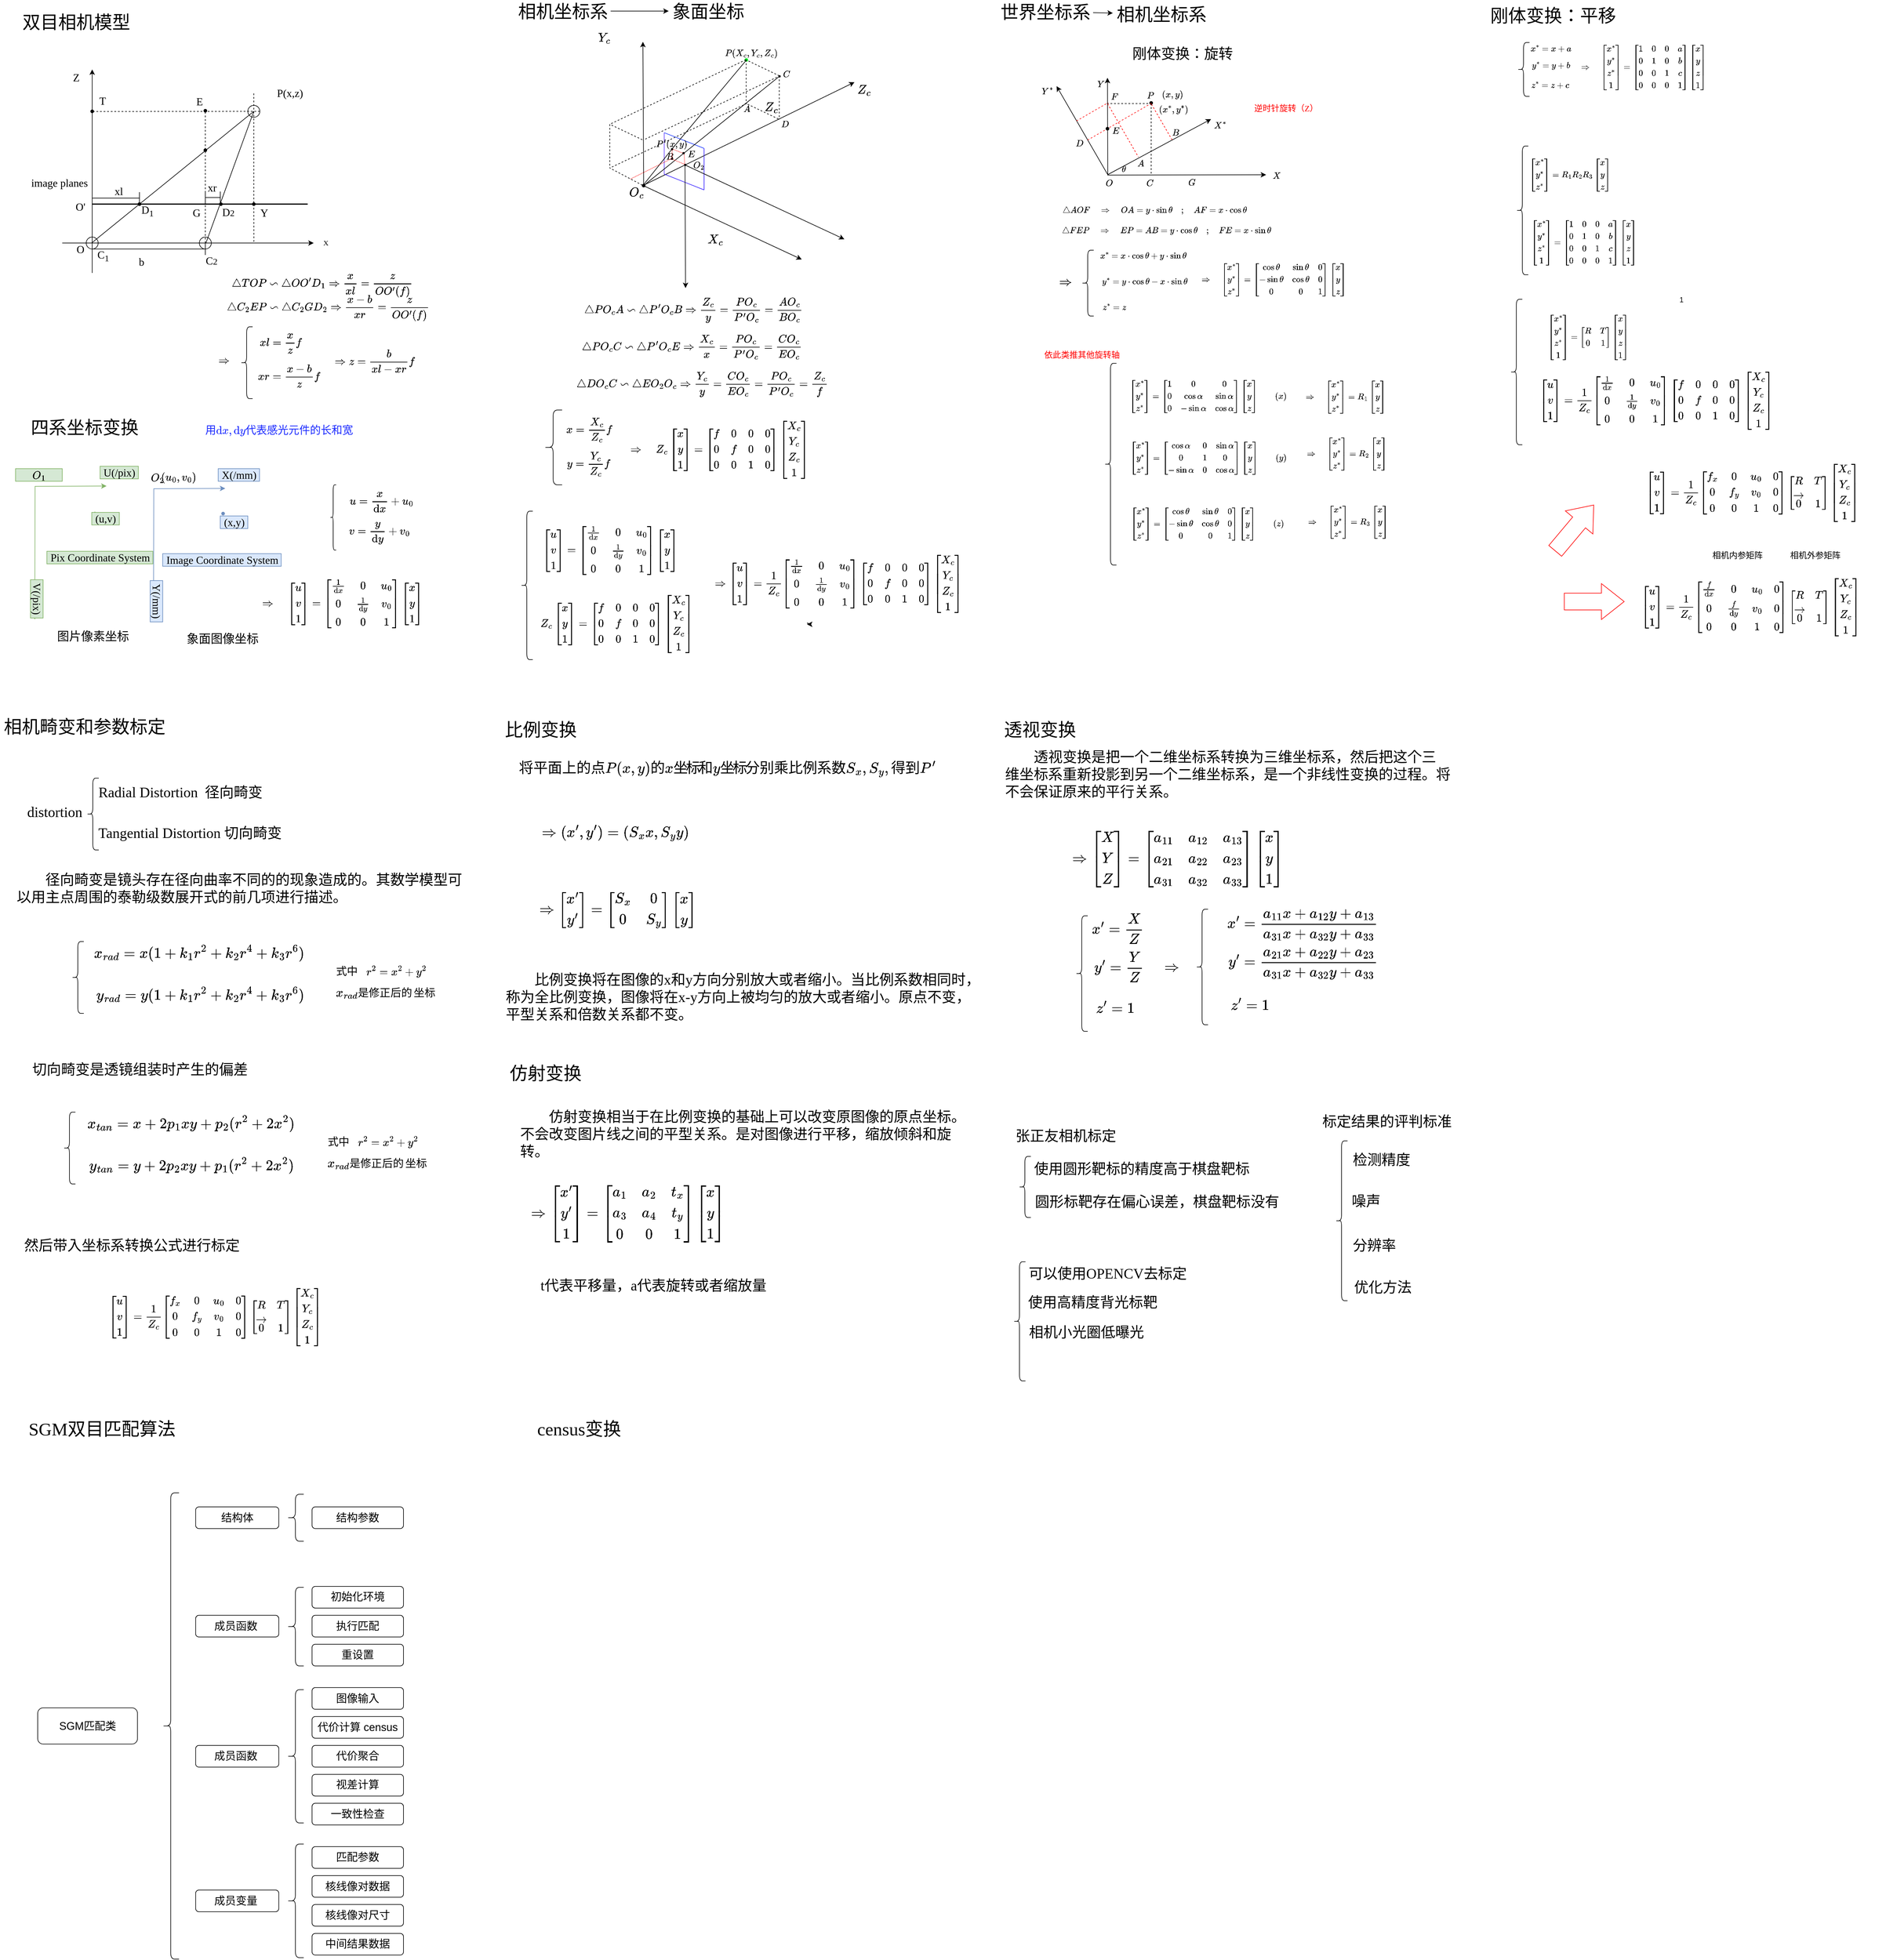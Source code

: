 <mxfile compressed="false" version="16.4.0" type="device">
  <diagram id="2zroeiInaQLpwHe7EyE3" name="第 1 页">
    <mxGraphModel dx="3857" dy="2509" grid="1" gridSize="1" guides="1" tooltips="1" connect="1" arrows="1" fold="1" page="1" pageScale="1" pageWidth="827" pageHeight="1169" math="1" shadow="0">
      <root>
        <mxCell id="0" />
        <mxCell id="1" parent="0" />
        <mxCell id="hhjqESy_3-Br2CAi7Zd4-105" value="&lt;p style=&quot;margin: 0px ; padding: 0px ; color: rgb(51 , 51 , 51) ; font-family: &amp;#34;microsoft yahei&amp;#34; , , &amp;#34;arial&amp;#34; , , sans-serif ; font-size: 16px ; text-align: justify ; background-color: rgb(255 , 255 , 255)&quot;&gt;&lt;br&gt;&lt;/p&gt;" style="text;html=1;align=center;verticalAlign=middle;resizable=0;points=[];autosize=1;strokeColor=none;fillColor=none;fontSize=18;fontFamily=Times New Roman;" parent="1" vertex="1">
          <mxGeometry x="778" y="463" width="11" height="27" as="geometry" />
        </mxCell>
        <mxCell id="y9812lJdi0hRiwMvsD5Z-2" value="&lt;div&gt;&lt;br&gt;&lt;/div&gt;&lt;div&gt;&lt;br&gt;&lt;/div&gt;" style="text;html=1;align=center;verticalAlign=middle;resizable=0;points=[];autosize=1;strokeColor=none;fillColor=none;" parent="1" vertex="1">
          <mxGeometry x="845" y="264" width="11" height="33" as="geometry" />
        </mxCell>
        <mxCell id="VFBNxHkXD9lgY4H8Egre-5" value="" style="group" parent="1" vertex="1" connectable="0">
          <mxGeometry x="53" y="38" width="1115" height="433" as="geometry" />
        </mxCell>
        <mxCell id="VFBNxHkXD9lgY4H8Egre-1" value="&lt;font face=&quot;Times New Roman&quot; style=&quot;font-size: 30px&quot;&gt;&lt;font style=&quot;font-size: 30px&quot;&gt;双目相机&lt;/font&gt;&lt;span&gt;模型&lt;/span&gt;&lt;/font&gt;" style="text;html=1;align=center;verticalAlign=middle;resizable=0;points=[];autosize=1;strokeColor=none;fillColor=none;" parent="VFBNxHkXD9lgY4H8Egre-5" vertex="1">
          <mxGeometry x="-13" y="1" width="191" height="25" as="geometry" />
        </mxCell>
        <mxCell id="VFBNxHkXD9lgY4H8Egre-4" value="" style="group" parent="VFBNxHkXD9lgY4H8Egre-5" vertex="1" connectable="0">
          <mxGeometry y="92" width="1115" height="341" as="geometry" />
        </mxCell>
        <mxCell id="hhjqESy_3-Br2CAi7Zd4-2" value="&lt;font face=&quot;Times New Roman&quot;&gt;X&lt;/font&gt;" style="text;html=1;align=center;verticalAlign=middle;resizable=0;points=[];autosize=1;strokeColor=none;fillColor=none;strokeWidth=7;" parent="VFBNxHkXD9lgY4H8Egre-4" vertex="1">
          <mxGeometry x="490" y="281" width="20" height="20" as="geometry" />
        </mxCell>
        <mxCell id="VFBNxHkXD9lgY4H8Egre-3" value="" style="group" parent="VFBNxHkXD9lgY4H8Egre-4" vertex="1" connectable="0">
          <mxGeometry width="1115" height="341" as="geometry" />
        </mxCell>
        <mxCell id="fMjs41-44k20XxGrdhR1-7" value="&lt;font face=&quot;Times New Roman&quot; style=&quot;font-size: 18px&quot;&gt;image planes&lt;/font&gt;" style="text;html=1;align=center;verticalAlign=middle;resizable=0;points=[];autosize=1;strokeColor=none;fillColor=none;" parent="VFBNxHkXD9lgY4H8Egre-3" vertex="1">
          <mxGeometry y="181" width="110" height="20" as="geometry" />
        </mxCell>
        <mxCell id="VFBNxHkXD9lgY4H8Egre-2" value="" style="group" parent="VFBNxHkXD9lgY4H8Egre-3" vertex="1" connectable="0">
          <mxGeometry x="60" width="1055" height="341" as="geometry" />
        </mxCell>
        <mxCell id="hhjqESy_3-Br2CAi7Zd4-83" value="" style="ellipse;whiteSpace=wrap;html=1;aspect=fixed;" parent="VFBNxHkXD9lgY4H8Egre-2" vertex="1">
          <mxGeometry x="40" y="281" width="20" height="20" as="geometry" />
        </mxCell>
        <mxCell id="hhjqESy_3-Br2CAi7Zd4-28" value="" style="ellipse;whiteSpace=wrap;html=1;aspect=fixed;" parent="VFBNxHkXD9lgY4H8Egre-2" vertex="1">
          <mxGeometry x="310" y="61" width="20" height="20" as="geometry" />
        </mxCell>
        <mxCell id="fMjs41-44k20XxGrdhR1-13" value="" style="ellipse;whiteSpace=wrap;html=1;aspect=fixed;" parent="VFBNxHkXD9lgY4H8Egre-2" vertex="1">
          <mxGeometry x="229" y="281" width="20" height="20" as="geometry" />
        </mxCell>
        <mxCell id="fMjs41-44k20XxGrdhR1-5" value="" style="endArrow=classic;startArrow=none;html=1;edgeStyle=orthogonalEdgeStyle;" parent="VFBNxHkXD9lgY4H8Egre-2" edge="1">
          <mxGeometry width="50" height="50" relative="1" as="geometry">
            <mxPoint x="50" y="341" as="sourcePoint" />
            <mxPoint x="50" y="1" as="targetPoint" />
          </mxGeometry>
        </mxCell>
        <mxCell id="fMjs41-44k20XxGrdhR1-6" value="" style="line;strokeWidth=2;html=1;" parent="VFBNxHkXD9lgY4H8Egre-2" vertex="1">
          <mxGeometry x="50" y="221" width="360" height="10" as="geometry" />
        </mxCell>
        <mxCell id="fMjs41-44k20XxGrdhR1-17" value="&lt;font face=&quot;Times New Roman&quot; style=&quot;font-size: 18px&quot;&gt;P(x,z)&lt;/font&gt;" style="text;html=1;align=center;verticalAlign=middle;resizable=0;points=[];autosize=1;strokeColor=none;fillColor=none;" parent="VFBNxHkXD9lgY4H8Egre-2" vertex="1">
          <mxGeometry x="350" y="31" width="60" height="20" as="geometry" />
        </mxCell>
        <mxCell id="hhjqESy_3-Br2CAi7Zd4-1" value="&lt;font style=&quot;font-size: 18px;&quot;&gt;Z&lt;/font&gt;" style="text;html=1;align=center;verticalAlign=middle;resizable=0;points=[];autosize=1;strokeColor=none;fillColor=none;strokeWidth=7;fontFamily=Times New Roman;fontSize=18;" parent="VFBNxHkXD9lgY4H8Egre-2" vertex="1">
          <mxGeometry x="8" width="30" height="30" as="geometry" />
        </mxCell>
        <mxCell id="fMjs41-44k20XxGrdhR1-12" value="" style="endArrow=none;startArrow=none;html=1;edgeStyle=orthogonalEdgeStyle;" parent="VFBNxHkXD9lgY4H8Egre-2" source="hhjqESy_3-Br2CAi7Zd4-83" edge="1">
          <mxGeometry width="50" height="50" relative="1" as="geometry">
            <mxPoint x="100" y="291" as="sourcePoint" />
            <mxPoint y="291" as="targetPoint" />
          </mxGeometry>
        </mxCell>
        <mxCell id="fMjs41-44k20XxGrdhR1-14" value="" style="endArrow=none;startArrow=classic;html=1;edgeStyle=orthogonalEdgeStyle;" parent="VFBNxHkXD9lgY4H8Egre-2" edge="1">
          <mxGeometry width="50" height="50" relative="1" as="geometry">
            <mxPoint x="420" y="291" as="sourcePoint" />
            <mxPoint x="90" y="291" as="targetPoint" />
          </mxGeometry>
        </mxCell>
        <mxCell id="hhjqESy_3-Br2CAi7Zd4-27" value="" style="endArrow=none;startArrow=none;html=1;edgeStyle=orthogonalEdgeStyle;" parent="VFBNxHkXD9lgY4H8Egre-2" source="fMjs41-44k20XxGrdhR1-13" edge="1">
          <mxGeometry width="50" height="50" relative="1" as="geometry">
            <mxPoint x="229" y="291" as="sourcePoint" />
            <mxPoint x="120" y="291" as="targetPoint" />
          </mxGeometry>
        </mxCell>
        <mxCell id="hhjqESy_3-Br2CAi7Zd4-31" style="edgeStyle=none;orthogonalLoop=1;jettySize=auto;html=1;fontFamily=Times New Roman;fontSize=18;endArrow=none;endFill=0;dashed=1;startArrow=none;" parent="VFBNxHkXD9lgY4H8Egre-2" source="hhjqESy_3-Br2CAi7Zd4-69" edge="1">
          <mxGeometry relative="1" as="geometry">
            <mxPoint x="320.143" y="291" as="targetPoint" />
            <mxPoint x="320" y="41" as="sourcePoint" />
          </mxGeometry>
        </mxCell>
        <mxCell id="hhjqESy_3-Br2CAi7Zd4-33" style="edgeStyle=none;orthogonalLoop=1;jettySize=auto;html=1;exitX=1;exitY=0.5;exitDx=0;exitDy=0;dashed=1;fontFamily=Times New Roman;fontSize=18;endArrow=none;endFill=0;" parent="VFBNxHkXD9lgY4H8Egre-2" source="hhjqESy_3-Br2CAi7Zd4-28" edge="1">
          <mxGeometry relative="1" as="geometry">
            <mxPoint x="50" y="71.286" as="targetPoint" />
          </mxGeometry>
        </mxCell>
        <mxCell id="hhjqESy_3-Br2CAi7Zd4-34" style="edgeStyle=none;orthogonalLoop=1;jettySize=auto;html=1;fontFamily=Times New Roman;fontSize=18;endArrow=none;endFill=0;" parent="VFBNxHkXD9lgY4H8Egre-2" edge="1">
          <mxGeometry relative="1" as="geometry">
            <mxPoint x="240" y="291" as="targetPoint" />
            <mxPoint x="320" y="71" as="sourcePoint" />
          </mxGeometry>
        </mxCell>
        <mxCell id="hhjqESy_3-Br2CAi7Zd4-35" value="C&lt;sub&gt;1&lt;/sub&gt;" style="text;html=1;align=center;verticalAlign=middle;resizable=0;points=[];autosize=1;strokeColor=none;fillColor=none;fontSize=18;fontFamily=Times New Roman;" parent="VFBNxHkXD9lgY4H8Egre-2" vertex="1">
          <mxGeometry x="48" y="298" width="40" height="30" as="geometry" />
        </mxCell>
        <mxCell id="hhjqESy_3-Br2CAi7Zd4-36" value="C&lt;span style=&quot;font-size: 15px&quot;&gt;2&lt;/span&gt;" style="text;html=1;align=center;verticalAlign=middle;resizable=0;points=[];autosize=1;strokeColor=none;fillColor=none;fontSize=18;fontFamily=Times New Roman;" parent="VFBNxHkXD9lgY4H8Egre-2" vertex="1">
          <mxGeometry x="229" y="306" width="40" height="30" as="geometry" />
        </mxCell>
        <mxCell id="hhjqESy_3-Br2CAi7Zd4-38" style="edgeStyle=none;orthogonalLoop=1;jettySize=auto;html=1;fontFamily=Times New Roman;fontSize=18;endArrow=none;endFill=0;dashed=1;" parent="VFBNxHkXD9lgY4H8Egre-2" edge="1">
          <mxGeometry relative="1" as="geometry">
            <mxPoint x="239" y="71" as="targetPoint" />
            <mxPoint x="239" y="291" as="sourcePoint" />
          </mxGeometry>
        </mxCell>
        <mxCell id="hhjqESy_3-Br2CAi7Zd4-44" value="O" style="text;html=1;align=center;verticalAlign=middle;resizable=0;points=[];autosize=1;strokeColor=none;fillColor=none;fontSize=18;fontFamily=Times New Roman;" parent="VFBNxHkXD9lgY4H8Egre-2" vertex="1">
          <mxGeometry x="15" y="287" width="30" height="30" as="geometry" />
        </mxCell>
        <mxCell id="hhjqESy_3-Br2CAi7Zd4-45" value="O&#39;" style="text;html=1;align=center;verticalAlign=middle;resizable=0;points=[];autosize=1;strokeColor=none;fillColor=none;fontSize=18;fontFamily=Times New Roman;" parent="VFBNxHkXD9lgY4H8Egre-2" vertex="1">
          <mxGeometry x="15" y="216" width="30" height="30" as="geometry" />
        </mxCell>
        <mxCell id="hhjqESy_3-Br2CAi7Zd4-46" value="" style="shape=crossbar;whiteSpace=wrap;html=1;fontFamily=Times New Roman;fontSize=18;strokeWidth=1;" parent="VFBNxHkXD9lgY4H8Egre-2" vertex="1">
          <mxGeometry x="50" y="291" width="189" height="20" as="geometry" />
        </mxCell>
        <mxCell id="hhjqESy_3-Br2CAi7Zd4-49" value="b" style="text;html=1;align=center;verticalAlign=middle;resizable=0;points=[];autosize=1;strokeColor=none;fillColor=none;fontSize=18;fontFamily=Times New Roman;" parent="VFBNxHkXD9lgY4H8Egre-2" vertex="1">
          <mxGeometry x="122" y="308" width="20" height="30" as="geometry" />
        </mxCell>
        <mxCell id="hhjqESy_3-Br2CAi7Zd4-54" style="edgeStyle=none;orthogonalLoop=1;jettySize=auto;html=1;exitX=1;exitY=1;exitDx=0;exitDy=0;exitPerimeter=0;dashed=1;fontFamily=Times New Roman;fontSize=18;endArrow=none;endFill=0;" parent="VFBNxHkXD9lgY4H8Egre-2" source="hhjqESy_3-Br2CAi7Zd4-50" target="fMjs41-44k20XxGrdhR1-6" edge="1">
          <mxGeometry relative="1" as="geometry" />
        </mxCell>
        <mxCell id="hhjqESy_3-Br2CAi7Zd4-56" style="edgeStyle=none;rounded=0;orthogonalLoop=1;jettySize=auto;html=1;dashed=1;fontFamily=Times New Roman;fontSize=18;endArrow=none;endFill=0;entryX=1;entryY=0.5;entryDx=0;entryDy=0;entryPerimeter=0;" parent="VFBNxHkXD9lgY4H8Egre-2" source="hhjqESy_3-Br2CAi7Zd4-50" target="hhjqESy_3-Br2CAi7Zd4-50" edge="1">
          <mxGeometry relative="1" as="geometry">
            <mxPoint x="180" y="211" as="targetPoint" />
          </mxGeometry>
        </mxCell>
        <mxCell id="hhjqESy_3-Br2CAi7Zd4-50" value="" style="shape=crossbar;whiteSpace=wrap;html=1;fontFamily=Times New Roman;fontSize=18;strokeWidth=1;" parent="VFBNxHkXD9lgY4H8Egre-2" vertex="1">
          <mxGeometry x="50" y="206" width="79" height="20" as="geometry" />
        </mxCell>
        <mxCell id="hhjqESy_3-Br2CAi7Zd4-55" style="edgeStyle=none;orthogonalLoop=1;jettySize=auto;html=1;entryX=1.003;entryY=0.597;entryDx=0;entryDy=0;entryPerimeter=0;dashed=1;fontFamily=Times New Roman;fontSize=18;endArrow=none;endFill=0;" parent="VFBNxHkXD9lgY4H8Egre-2" source="hhjqESy_3-Br2CAi7Zd4-50" target="hhjqESy_3-Br2CAi7Zd4-50" edge="1">
          <mxGeometry relative="1" as="geometry" />
        </mxCell>
        <mxCell id="hhjqESy_3-Br2CAi7Zd4-57" value="xl" style="text;html=1;align=center;verticalAlign=middle;resizable=0;points=[];autosize=1;strokeColor=none;fillColor=none;fontSize=18;fontFamily=Times New Roman;" parent="VFBNxHkXD9lgY4H8Egre-2" vertex="1">
          <mxGeometry x="81" y="191" width="25" height="27" as="geometry" />
        </mxCell>
        <mxCell id="hhjqESy_3-Br2CAi7Zd4-58" value="" style="shape=crossbar;whiteSpace=wrap;html=1;rounded=1;fontFamily=Times New Roman;fontSize=18;strokeWidth=1;" parent="VFBNxHkXD9lgY4H8Egre-2" vertex="1">
          <mxGeometry x="239" y="205" width="25" height="20" as="geometry" />
        </mxCell>
        <mxCell id="hhjqESy_3-Br2CAi7Zd4-59" value="xr" style="text;html=1;align=center;verticalAlign=middle;resizable=0;points=[];autosize=1;strokeColor=none;fillColor=none;fontSize=18;fontFamily=Times New Roman;" parent="VFBNxHkXD9lgY4H8Egre-2" vertex="1">
          <mxGeometry x="237" y="185" width="26" height="27" as="geometry" />
        </mxCell>
        <mxCell id="hhjqESy_3-Br2CAi7Zd4-63" value="" style="shape=waypoint;sketch=0;fillStyle=solid;size=6;pointerEvents=1;points=[];fillColor=none;resizable=0;rotatable=0;perimeter=centerPerimeter;snapToPoint=1;fontFamily=Times New Roman;fontSize=18;strokeWidth=1;" parent="VFBNxHkXD9lgY4H8Egre-2" vertex="1">
          <mxGeometry x="245" y="206" width="40" height="40" as="geometry" />
        </mxCell>
        <mxCell id="hhjqESy_3-Br2CAi7Zd4-64" value="" style="shape=waypoint;sketch=0;fillStyle=solid;size=6;pointerEvents=1;points=[];fillColor=none;resizable=0;rotatable=0;perimeter=centerPerimeter;snapToPoint=1;fontFamily=Times New Roman;fontSize=18;strokeWidth=1;" parent="VFBNxHkXD9lgY4H8Egre-2" vertex="1">
          <mxGeometry x="219" y="50" width="40" height="40" as="geometry" />
        </mxCell>
        <mxCell id="hhjqESy_3-Br2CAi7Zd4-65" value="" style="shape=waypoint;sketch=0;fillStyle=solid;size=6;pointerEvents=1;points=[];fillColor=none;resizable=0;rotatable=0;perimeter=centerPerimeter;snapToPoint=1;fontFamily=Times New Roman;fontSize=18;strokeWidth=1;" parent="VFBNxHkXD9lgY4H8Egre-2" vertex="1">
          <mxGeometry x="219" y="116" width="40" height="40" as="geometry" />
        </mxCell>
        <mxCell id="hhjqESy_3-Br2CAi7Zd4-69" value="" style="shape=waypoint;sketch=0;fillStyle=solid;size=6;pointerEvents=1;points=[];fillColor=none;resizable=0;rotatable=0;perimeter=centerPerimeter;snapToPoint=1;fontFamily=Times New Roman;fontSize=18;strokeWidth=1;" parent="VFBNxHkXD9lgY4H8Egre-2" vertex="1">
          <mxGeometry x="300" y="206" width="40" height="40" as="geometry" />
        </mxCell>
        <mxCell id="hhjqESy_3-Br2CAi7Zd4-70" value="" style="edgeStyle=none;orthogonalLoop=1;jettySize=auto;html=1;fontFamily=Times New Roman;fontSize=18;endArrow=none;endFill=0;dashed=1;" parent="VFBNxHkXD9lgY4H8Egre-2" target="hhjqESy_3-Br2CAi7Zd4-69" edge="1">
          <mxGeometry relative="1" as="geometry">
            <mxPoint x="320.143" y="291" as="targetPoint" />
            <mxPoint x="320" y="41" as="sourcePoint" />
          </mxGeometry>
        </mxCell>
        <mxCell id="hhjqESy_3-Br2CAi7Zd4-71" value="" style="shape=waypoint;sketch=0;fillStyle=solid;size=6;pointerEvents=1;points=[];fillColor=none;resizable=0;rotatable=0;perimeter=centerPerimeter;snapToPoint=1;fontFamily=Times New Roman;fontSize=18;strokeWidth=1;" parent="VFBNxHkXD9lgY4H8Egre-2" vertex="1">
          <mxGeometry x="30" y="51" width="40" height="40" as="geometry" />
        </mxCell>
        <mxCell id="hhjqESy_3-Br2CAi7Zd4-72" value="T" style="text;html=1;align=center;verticalAlign=middle;resizable=0;points=[];autosize=1;strokeColor=none;fillColor=none;fontSize=18;fontFamily=Times New Roman;" parent="VFBNxHkXD9lgY4H8Egre-2" vertex="1">
          <mxGeometry x="56" y="40" width="22" height="27" as="geometry" />
        </mxCell>
        <mxCell id="hhjqESy_3-Br2CAi7Zd4-73" value="E" style="text;html=1;align=center;verticalAlign=middle;resizable=0;points=[];autosize=1;strokeColor=none;fillColor=none;fontSize=18;fontFamily=Times New Roman;" parent="VFBNxHkXD9lgY4H8Egre-2" vertex="1">
          <mxGeometry x="218" y="41" width="22" height="27" as="geometry" />
        </mxCell>
        <mxCell id="hhjqESy_3-Br2CAi7Zd4-74" value="D&lt;sub&gt;1&lt;/sub&gt;" style="text;html=1;align=center;verticalAlign=middle;resizable=0;points=[];autosize=1;strokeColor=none;fillColor=none;fontSize=18;fontFamily=Times New Roman;" parent="VFBNxHkXD9lgY4H8Egre-2" vertex="1">
          <mxGeometry x="126" y="221" width="32" height="33" as="geometry" />
        </mxCell>
        <mxCell id="hhjqESy_3-Br2CAi7Zd4-76" value="D&lt;span style=&quot;font-size: 15px&quot;&gt;2&lt;/span&gt;" style="text;html=1;align=center;verticalAlign=middle;resizable=0;points=[];autosize=1;strokeColor=none;fillColor=none;fontSize=18;fontFamily=Times New Roman;" parent="VFBNxHkXD9lgY4H8Egre-2" vertex="1">
          <mxGeometry x="261" y="226" width="32" height="28" as="geometry" />
        </mxCell>
        <mxCell id="hhjqESy_3-Br2CAi7Zd4-77" value="Y" style="text;html=1;align=center;verticalAlign=middle;resizable=0;points=[];autosize=1;strokeColor=none;fillColor=none;fontSize=18;fontFamily=Times New Roman;" parent="VFBNxHkXD9lgY4H8Egre-2" vertex="1">
          <mxGeometry x="325" y="227" width="24" height="27" as="geometry" />
        </mxCell>
        <mxCell id="hhjqESy_3-Br2CAi7Zd4-84" value="" style="endArrow=none;startArrow=none;html=1;edgeStyle=orthogonalEdgeStyle;" parent="VFBNxHkXD9lgY4H8Egre-2" edge="1">
          <mxGeometry width="50" height="50" relative="1" as="geometry">
            <mxPoint x="100" y="291" as="sourcePoint" />
            <mxPoint x="35" y="291" as="targetPoint" />
          </mxGeometry>
        </mxCell>
        <mxCell id="hhjqESy_3-Br2CAi7Zd4-86" style="edgeStyle=none;rounded=0;orthogonalLoop=1;jettySize=auto;html=1;fontFamily=Times New Roman;fontSize=18;endArrow=none;endFill=0;startArrow=none;" parent="VFBNxHkXD9lgY4H8Egre-2" source="hhjqESy_3-Br2CAi7Zd4-62" edge="1">
          <mxGeometry relative="1" as="geometry">
            <mxPoint x="320" y="71" as="targetPoint" />
            <mxPoint x="49" y="291" as="sourcePoint" />
          </mxGeometry>
        </mxCell>
        <mxCell id="hhjqESy_3-Br2CAi7Zd4-62" value="" style="shape=waypoint;sketch=0;fillStyle=solid;size=6;pointerEvents=1;points=[];fillColor=none;resizable=0;rotatable=0;perimeter=centerPerimeter;snapToPoint=1;fontFamily=Times New Roman;fontSize=18;strokeWidth=1;" parent="VFBNxHkXD9lgY4H8Egre-2" vertex="1">
          <mxGeometry x="109" y="206" width="40" height="40" as="geometry" />
        </mxCell>
        <mxCell id="hhjqESy_3-Br2CAi7Zd4-87" value="" style="edgeStyle=none;rounded=0;orthogonalLoop=1;jettySize=auto;html=1;fontFamily=Times New Roman;fontSize=18;endArrow=none;endFill=0;" parent="VFBNxHkXD9lgY4H8Egre-2" target="hhjqESy_3-Br2CAi7Zd4-62" edge="1">
          <mxGeometry relative="1" as="geometry">
            <mxPoint x="320" y="71" as="targetPoint" />
            <mxPoint x="49" y="291" as="sourcePoint" />
          </mxGeometry>
        </mxCell>
        <mxCell id="hhjqESy_3-Br2CAi7Zd4-96" value="G" style="text;html=1;align=center;verticalAlign=middle;resizable=0;points=[];autosize=1;strokeColor=none;fillColor=none;fontSize=18;fontFamily=Times New Roman;" parent="VFBNxHkXD9lgY4H8Egre-2" vertex="1">
          <mxGeometry x="212" y="227" width="24" height="27" as="geometry" />
        </mxCell>
        <mxCell id="hhjqESy_3-Br2CAi7Zd4-95" value="$$\triangle C_2EP \backsim \triangle C_2GD_2 \Rightarrow \frac{x-b}{xr} = \frac{z}{OO&#39;(f)}$$" style="text;html=1;align=center;verticalAlign=middle;resizable=0;points=[];autosize=1;strokeColor=none;fillColor=none;fontSize=18;fontFamily=Times New Roman;" parent="1" vertex="1">
          <mxGeometry x="197" y="515" width="719" height="27" as="geometry" />
        </mxCell>
        <mxCell id="hhjqESy_3-Br2CAi7Zd4-89" value="$$\triangle TOP \backsim \triangle OO&#39;D_1 \Rightarrow \frac{x}{xl} = \frac{z}{OO&#39;(f)}$$" style="text;html=1;align=center;verticalAlign=middle;resizable=0;points=[];autosize=1;strokeColor=none;fillColor=none;fontSize=18;fontFamily=Times New Roman;" parent="1" vertex="1">
          <mxGeometry x="211" y="478" width="671" height="27" as="geometry" />
        </mxCell>
        <mxCell id="y9812lJdi0hRiwMvsD5Z-6" value="" style="group" parent="1" vertex="1" connectable="0">
          <mxGeometry x="313" y="561" width="272" height="120" as="geometry" />
        </mxCell>
        <mxCell id="hhjqESy_3-Br2CAi7Zd4-97" value="$$\Rightarrow $$" style="text;html=1;align=center;verticalAlign=middle;resizable=0;points=[];autosize=1;strokeColor=none;fillColor=none;fontSize=18;fontFamily=Times New Roman;" parent="y9812lJdi0hRiwMvsD5Z-6" vertex="1">
          <mxGeometry y="42" width="139" height="27" as="geometry" />
        </mxCell>
        <mxCell id="y9812lJdi0hRiwMvsD5Z-5" value="" style="group" parent="y9812lJdi0hRiwMvsD5Z-6" vertex="1" connectable="0">
          <mxGeometry x="79" width="193" height="120" as="geometry" />
        </mxCell>
        <mxCell id="hhjqESy_3-Br2CAi7Zd4-107" value="" style="shape=curlyBracket;whiteSpace=wrap;html=1;rounded=1;fontFamily=Times New Roman;fontSize=18;strokeWidth=1;" parent="y9812lJdi0hRiwMvsD5Z-5" vertex="1">
          <mxGeometry x="19" width="20" height="120" as="geometry" />
        </mxCell>
        <mxCell id="hhjqESy_3-Br2CAi7Zd4-109" value="$$xl = \frac{x}{z}f$$" style="text;html=1;align=center;verticalAlign=middle;resizable=0;points=[];autosize=1;strokeColor=none;fillColor=none;fontSize=18;fontFamily=Times New Roman;" parent="y9812lJdi0hRiwMvsD5Z-5" vertex="1">
          <mxGeometry y="13" width="171" height="27" as="geometry" />
        </mxCell>
        <mxCell id="hhjqESy_3-Br2CAi7Zd4-110" value="$$xr = \frac{x-b}{z}f$$" style="text;html=1;align=center;verticalAlign=middle;resizable=0;points=[];autosize=1;strokeColor=none;fillColor=none;fontSize=18;fontFamily=Times New Roman;" parent="y9812lJdi0hRiwMvsD5Z-5" vertex="1">
          <mxGeometry x="6" y="68" width="187" height="27" as="geometry" />
        </mxCell>
        <mxCell id="hhjqESy_3-Br2CAi7Zd4-112" value="$$\Rightarrow z = \frac{b}{xl-xr}f$$" style="text;html=1;align=center;verticalAlign=middle;resizable=0;points=[];autosize=1;strokeColor=none;fillColor=none;fontSize=18;fontFamily=Times New Roman;" parent="1" vertex="1">
          <mxGeometry x="493" y="604" width="283" height="27" as="geometry" />
        </mxCell>
        <mxCell id="VFBNxHkXD9lgY4H8Egre-50" value="&lt;font face=&quot;Times New Roman&quot; style=&quot;font-size: 30px&quot;&gt;相机坐标系&lt;/font&gt;" style="text;html=1;align=center;verticalAlign=middle;resizable=0;points=[];autosize=1;strokeColor=none;fillColor=none;" parent="1" vertex="1">
          <mxGeometry x="868" y="21" width="161" height="25" as="geometry" />
        </mxCell>
        <mxCell id="VFBNxHkXD9lgY4H8Egre-51" value="&lt;font face=&quot;Times New Roman&quot; style=&quot;font-size: 30px&quot;&gt;象面坐标&lt;/font&gt;" style="text;html=1;align=center;verticalAlign=middle;resizable=0;points=[];autosize=1;strokeColor=none;fillColor=none;" parent="1" vertex="1">
          <mxGeometry x="1126" y="21" width="131" height="25" as="geometry" />
        </mxCell>
        <mxCell id="VFBNxHkXD9lgY4H8Egre-52" style="edgeStyle=orthogonalEdgeStyle;rounded=0;orthogonalLoop=1;jettySize=auto;html=1;" parent="1" source="VFBNxHkXD9lgY4H8Egre-50" target="VFBNxHkXD9lgY4H8Egre-51" edge="1">
          <mxGeometry x="883" y="22" as="geometry" />
        </mxCell>
        <mxCell id="VFBNxHkXD9lgY4H8Egre-162" value="" style="group" parent="1" vertex="1" connectable="0">
          <mxGeometry x="977" y="68" width="510" height="357" as="geometry" />
        </mxCell>
        <mxCell id="VFBNxHkXD9lgY4H8Egre-66" value="" style="group" parent="VFBNxHkXD9lgY4H8Egre-162" vertex="1" connectable="0">
          <mxGeometry x="105.938" y="16.866" width="260.625" height="332.638" as="geometry" />
        </mxCell>
        <mxCell id="VFBNxHkXD9lgY4H8Egre-61" style="edgeStyle=none;rounded=0;orthogonalLoop=1;jettySize=auto;html=1;exitX=0.997;exitY=0.546;exitDx=0;exitDy=0;exitPerimeter=0;" parent="VFBNxHkXD9lgY4H8Egre-66" edge="1">
          <mxGeometry relative="1" as="geometry">
            <mxPoint x="0.506" y="239.895" as="sourcePoint" />
            <mxPoint x="353.438" y="67.465" as="targetPoint" />
          </mxGeometry>
        </mxCell>
        <mxCell id="VFBNxHkXD9lgY4H8Egre-62" style="edgeStyle=none;rounded=0;orthogonalLoop=1;jettySize=auto;html=1;entryX=0.502;entryY=0.424;entryDx=0;entryDy=0;entryPerimeter=0;startArrow=none;" parent="VFBNxHkXD9lgY4H8Egre-66" source="VFBNxHkXD9lgY4H8Egre-110" edge="1">
          <mxGeometry relative="1" as="geometry">
            <mxPoint x="-0.938" y="330.764" as="sourcePoint" />
            <mxPoint as="targetPoint" />
          </mxGeometry>
        </mxCell>
        <mxCell id="VFBNxHkXD9lgY4H8Egre-63" style="edgeStyle=none;rounded=0;orthogonalLoop=1;jettySize=auto;html=1;exitX=0;exitY=0;exitDx=0;exitDy=78.393;exitPerimeter=0;" parent="VFBNxHkXD9lgY4H8Egre-66" edge="1">
          <mxGeometry relative="1" as="geometry">
            <mxPoint y="239.877" as="sourcePoint" />
            <mxPoint x="265.312" y="363.559" as="targetPoint" />
          </mxGeometry>
        </mxCell>
        <mxCell id="VFBNxHkXD9lgY4H8Egre-70" value="&lt;font style=&quot;font-size: 18px&quot;&gt;$$Z_c$$&lt;/font&gt;" style="text;html=1;align=center;verticalAlign=middle;resizable=0;points=[];autosize=1;strokeColor=none;fillColor=none;" parent="VFBNxHkXD9lgY4H8Egre-66" vertex="1">
          <mxGeometry x="173.438" y="99.323" width="81" height="21" as="geometry" />
        </mxCell>
        <mxCell id="VFBNxHkXD9lgY4H8Egre-84" value="" style="group" parent="VFBNxHkXD9lgY4H8Egre-66" vertex="1" connectable="0">
          <mxGeometry x="35.625" y="151.795" width="66.562" height="95.575" as="geometry" />
        </mxCell>
        <mxCell id="VFBNxHkXD9lgY4H8Egre-77" style="edgeStyle=none;rounded=0;orthogonalLoop=1;jettySize=auto;html=1;exitX=0;exitY=0;exitDx=0;exitDy=78.393;exitPerimeter=0;entryX=0;entryY=0;entryDx=0;entryDy=21.607;entryPerimeter=0;endArrow=none;endFill=0;strokeColor=#6A45FF;" parent="VFBNxHkXD9lgY4H8Egre-84" edge="1">
          <mxGeometry relative="1" as="geometry">
            <mxPoint y="69.232" as="sourcePoint" />
            <mxPoint as="targetPoint" />
          </mxGeometry>
        </mxCell>
        <mxCell id="VFBNxHkXD9lgY4H8Egre-78" style="edgeStyle=none;rounded=0;orthogonalLoop=1;jettySize=auto;html=1;exitX=0;exitY=0;exitDx=0;exitDy=78.393;exitPerimeter=0;entryX=0.5;entryY=1;entryDx=0;entryDy=0;entryPerimeter=0;endArrow=none;endFill=0;strokeColor=#3E29FF;" parent="VFBNxHkXD9lgY4H8Egre-84" edge="1">
          <mxGeometry relative="1" as="geometry">
            <mxPoint y="69.232" as="sourcePoint" />
            <mxPoint x="66.562" y="95.575" as="targetPoint" />
          </mxGeometry>
        </mxCell>
        <mxCell id="VFBNxHkXD9lgY4H8Egre-79" style="edgeStyle=none;rounded=0;orthogonalLoop=1;jettySize=auto;html=1;exitX=0;exitY=0;exitDx=0;exitDy=21.607;exitPerimeter=0;entryX=0.498;entryY=0.43;entryDx=0;entryDy=0;entryPerimeter=0;endArrow=none;endFill=0;strokeColor=#2643FF;" parent="VFBNxHkXD9lgY4H8Egre-84" edge="1">
          <mxGeometry relative="1" as="geometry">
            <mxPoint as="sourcePoint" />
            <mxPoint x="66.296" y="26.082" as="targetPoint" />
          </mxGeometry>
        </mxCell>
        <mxCell id="VFBNxHkXD9lgY4H8Egre-80" style="edgeStyle=none;rounded=0;orthogonalLoop=1;jettySize=auto;html=1;exitX=0.5;exitY=1;exitDx=0;exitDy=0;exitPerimeter=0;endArrow=none;endFill=0;strokeColor=#351FFF;" parent="VFBNxHkXD9lgY4H8Egre-84" edge="1">
          <mxGeometry relative="1" as="geometry">
            <mxPoint x="66.562" y="95.575" as="sourcePoint" />
            <mxPoint x="66.562" y="26.082" as="targetPoint" />
          </mxGeometry>
        </mxCell>
        <mxCell id="VFBNxHkXD9lgY4H8Egre-87" value="" style="shape=waypoint;sketch=0;fillStyle=solid;size=6;pointerEvents=1;points=[];fillColor=none;resizable=0;rotatable=0;perimeter=centerPerimeter;snapToPoint=1;strokeColor=#14FF2C;strokeWidth=1;" parent="VFBNxHkXD9lgY4H8Egre-66" vertex="1">
          <mxGeometry x="152.812" y="10.307" width="40" height="40" as="geometry" />
        </mxCell>
        <mxCell id="VFBNxHkXD9lgY4H8Egre-92" style="edgeStyle=none;rounded=0;orthogonalLoop=1;jettySize=auto;html=1;exitX=0.5;exitY=0;exitDx=0;exitDy=0;exitPerimeter=0;endArrow=none;endFill=0;strokeColor=#6A45FF;" parent="VFBNxHkXD9lgY4H8Egre-66" edge="1">
          <mxGeometry relative="1" as="geometry">
            <mxPoint x="172.031" y="29.984" as="sourcePoint" />
            <mxPoint x="172.031" y="29.984" as="targetPoint" />
          </mxGeometry>
        </mxCell>
        <mxCell id="VFBNxHkXD9lgY4H8Egre-104" value="" style="group" parent="VFBNxHkXD9lgY4H8Egre-66" vertex="1" connectable="0">
          <mxGeometry x="-55.312" y="29.984" width="283.125" height="185.528" as="geometry" />
        </mxCell>
        <mxCell id="VFBNxHkXD9lgY4H8Egre-89" style="edgeStyle=none;rounded=0;orthogonalLoop=1;jettySize=auto;html=1;exitX=0.5;exitY=0;exitDx=0;exitDy=0;exitPerimeter=0;endArrow=none;endFill=0;strokeColor=#000000;dashed=1;" parent="VFBNxHkXD9lgY4H8Egre-104" edge="1">
          <mxGeometry relative="1" as="geometry">
            <mxPoint x="227.344" y="0.001" as="sourcePoint" />
            <mxPoint y="107.756" as="targetPoint" />
          </mxGeometry>
        </mxCell>
        <mxCell id="VFBNxHkXD9lgY4H8Egre-91" style="edgeStyle=none;rounded=0;orthogonalLoop=1;jettySize=auto;html=1;exitX=0;exitY=0;exitDx=119.0;exitDy=28.569;exitPerimeter=0;entryX=0;entryY=0;entryDx=119.0;entryDy=106.431;entryPerimeter=0;endArrow=none;endFill=0;strokeColor=#000000;dashed=1;" parent="VFBNxHkXD9lgY4H8Egre-104" edge="1">
          <mxGeometry relative="1" as="geometry">
            <mxPoint x="283.125" y="26.77" as="sourcePoint" />
            <mxPoint x="283.125" y="99.727" as="targetPoint" />
          </mxGeometry>
        </mxCell>
        <mxCell id="VFBNxHkXD9lgY4H8Egre-93" style="edgeStyle=none;rounded=0;orthogonalLoop=1;jettySize=auto;html=1;exitX=0;exitY=0;exitDx=119.0;exitDy=28.569;exitPerimeter=0;entryX=0.5;entryY=0;entryDx=0;entryDy=0;entryPerimeter=0;endArrow=none;endFill=0;strokeColor=#000000;dashed=1;" parent="VFBNxHkXD9lgY4H8Egre-104" edge="1">
          <mxGeometry relative="1" as="geometry">
            <mxPoint x="283.125" y="26.77" as="sourcePoint" />
            <mxPoint x="227.344" y="0.001" as="targetPoint" />
          </mxGeometry>
        </mxCell>
        <mxCell id="VFBNxHkXD9lgY4H8Egre-96" style="edgeStyle=none;rounded=0;orthogonalLoop=1;jettySize=auto;html=1;exitX=0.5;exitY=1;exitDx=0;exitDy=0;exitPerimeter=0;endArrow=none;endFill=0;strokeColor=#000000;dashed=1;" parent="VFBNxHkXD9lgY4H8Egre-104" edge="1">
          <mxGeometry relative="1" as="geometry">
            <mxPoint x="281.719" y="98.921" as="sourcePoint" />
            <mxPoint x="227.812" y="73.087" as="targetPoint" />
          </mxGeometry>
        </mxCell>
        <mxCell id="VFBNxHkXD9lgY4H8Egre-98" style="edgeStyle=none;rounded=0;orthogonalLoop=1;jettySize=auto;html=1;exitX=0;exitY=0;exitDx=119.0;exitDy=28.569;exitPerimeter=0;entryX=0;entryY=0;entryDx=119.0;entryDy=106.431;entryPerimeter=0;endArrow=none;endFill=0;strokeColor=#000000;dashed=1;" parent="VFBNxHkXD9lgY4H8Egre-104" edge="1">
          <mxGeometry relative="1" as="geometry">
            <mxPoint x="227.812" as="sourcePoint" />
            <mxPoint x="227.812" y="72.957" as="targetPoint" />
          </mxGeometry>
        </mxCell>
        <mxCell id="VFBNxHkXD9lgY4H8Egre-99" style="edgeStyle=none;rounded=0;orthogonalLoop=1;jettySize=auto;html=1;exitX=0.5;exitY=0;exitDx=0;exitDy=0;exitPerimeter=0;endArrow=none;endFill=0;strokeColor=#000000;dashed=1;" parent="VFBNxHkXD9lgY4H8Egre-104" edge="1">
          <mxGeometry relative="1" as="geometry">
            <mxPoint x="228.75" y="73.087" as="sourcePoint" />
            <mxPoint y="180.843" as="targetPoint" />
          </mxGeometry>
        </mxCell>
        <mxCell id="VFBNxHkXD9lgY4H8Egre-148" value="&lt;span style=&quot;font-size: 13px&quot;&gt;$$O_2$$&lt;/span&gt;" style="text;html=1;align=center;verticalAlign=middle;resizable=0;points=[];autosize=1;strokeColor=none;fillColor=none;" parent="VFBNxHkXD9lgY4H8Egre-104" vertex="1">
          <mxGeometry x="116.25" y="166.788" width="65" height="19" as="geometry" />
        </mxCell>
        <mxCell id="VFBNxHkXD9lgY4H8Egre-149" value="&lt;span style=&quot;font-size: 13px&quot;&gt;$$P&#39;(x,y)$$&lt;/span&gt;" style="text;html=1;align=center;verticalAlign=middle;resizable=0;points=[];autosize=1;strokeColor=none;fillColor=none;" parent="VFBNxHkXD9lgY4H8Egre-104" vertex="1">
          <mxGeometry x="65.625" y="131.182" width="76" height="19" as="geometry" />
        </mxCell>
        <mxCell id="VFBNxHkXD9lgY4H8Egre-150" value="&lt;span style=&quot;font-size: 13px&quot;&gt;$$E$$&lt;/span&gt;" style="text;html=1;align=center;verticalAlign=middle;resizable=0;points=[];autosize=1;strokeColor=none;fillColor=none;" parent="VFBNxHkXD9lgY4H8Egre-104" vertex="1">
          <mxGeometry x="110.625" y="148.985" width="49" height="19" as="geometry" />
        </mxCell>
        <mxCell id="VFBNxHkXD9lgY4H8Egre-152" value="&lt;span style=&quot;font-size: 13px&quot;&gt;$$B$$&lt;/span&gt;" style="text;html=1;align=center;verticalAlign=middle;resizable=0;points=[];autosize=1;strokeColor=none;fillColor=none;" parent="VFBNxHkXD9lgY4H8Egre-104" vertex="1">
          <mxGeometry x="75.0" y="152.733" width="49" height="19" as="geometry" />
        </mxCell>
        <mxCell id="VFBNxHkXD9lgY4H8Egre-105" style="edgeStyle=none;rounded=0;orthogonalLoop=1;jettySize=auto;html=1;exitX=0;exitY=0;exitDx=0;exitDy=78.393;exitPerimeter=0;" parent="VFBNxHkXD9lgY4H8Egre-66" edge="1">
          <mxGeometry relative="1" as="geometry">
            <mxPoint x="71.25" y="206.144" as="sourcePoint" />
            <mxPoint x="336.562" y="329.827" as="targetPoint" />
          </mxGeometry>
        </mxCell>
        <mxCell id="VFBNxHkXD9lgY4H8Egre-106" style="edgeStyle=none;rounded=0;orthogonalLoop=1;jettySize=auto;html=1;startArrow=none;" parent="VFBNxHkXD9lgY4H8Egre-66" edge="1">
          <mxGeometry relative="1" as="geometry">
            <mxPoint x="70.312" y="205.205" as="sourcePoint" />
            <mxPoint x="71.25" y="411.346" as="targetPoint" />
          </mxGeometry>
        </mxCell>
        <mxCell id="VFBNxHkXD9lgY4H8Egre-109" style="edgeStyle=none;rounded=0;orthogonalLoop=1;jettySize=auto;html=1;endArrow=none;endFill=0;strokeColor=#000000;startArrow=none;" parent="VFBNxHkXD9lgY4H8Egre-66" edge="1">
          <mxGeometry relative="1" as="geometry">
            <mxPoint x="0.938" y="238.937" as="targetPoint" />
            <mxPoint x="48.75" y="178.969" as="sourcePoint" />
          </mxGeometry>
        </mxCell>
        <mxCell id="VFBNxHkXD9lgY4H8Egre-110" value="" style="shape=waypoint;sketch=0;fillStyle=solid;size=6;pointerEvents=1;points=[];fillColor=none;resizable=0;rotatable=0;perimeter=centerPerimeter;snapToPoint=1;strokeColor=#000000;strokeWidth=1;" parent="VFBNxHkXD9lgY4H8Egre-66" vertex="1">
          <mxGeometry x="-18.75" y="220.197" width="40" height="40" as="geometry" />
        </mxCell>
        <mxCell id="VFBNxHkXD9lgY4H8Egre-116" value="" style="edgeStyle=none;rounded=0;orthogonalLoop=1;jettySize=auto;html=1;endArrow=none;endFill=0;strokeColor=#000000;" parent="VFBNxHkXD9lgY4H8Egre-66" edge="1">
          <mxGeometry relative="1" as="geometry">
            <mxPoint x="48.75" y="178.969" as="targetPoint" />
            <mxPoint x="172.5" y="30.921" as="sourcePoint" />
          </mxGeometry>
        </mxCell>
        <mxCell id="VFBNxHkXD9lgY4H8Egre-119" value="" style="ellipse;whiteSpace=wrap;html=1;aspect=fixed;strokeColor=#000000;strokeWidth=1;fillColor=#000000;" parent="VFBNxHkXD9lgY4H8Egre-66" vertex="1">
          <mxGeometry x="47.344" y="193.961" width="2.811" height="2.811" as="geometry" />
        </mxCell>
        <mxCell id="VFBNxHkXD9lgY4H8Egre-147" value="&lt;font style=&quot;font-size: 18px&quot;&gt;$$O_c$$&lt;/font&gt;" style="text;html=1;align=center;verticalAlign=middle;resizable=0;points=[];autosize=1;strokeColor=none;fillColor=none;" parent="VFBNxHkXD9lgY4H8Egre-66" vertex="1">
          <mxGeometry x="-52.5" y="241.748" width="84" height="21" as="geometry" />
        </mxCell>
        <mxCell id="VFBNxHkXD9lgY4H8Egre-153" value="&lt;span style=&quot;font-size: 13px&quot;&gt;$$P(X_c,Y_c,Z_c)$$&lt;/span&gt;" style="text;html=1;align=center;verticalAlign=middle;resizable=0;points=[];autosize=1;strokeColor=none;fillColor=none;" parent="VFBNxHkXD9lgY4H8Egre-66" vertex="1">
          <mxGeometry x="115.312" y="9.37" width="131" height="19" as="geometry" />
        </mxCell>
        <mxCell id="VFBNxHkXD9lgY4H8Egre-155" value="&lt;span style=&quot;font-size: 13px&quot;&gt;$$C$$&lt;/span&gt;" style="text;html=1;align=center;verticalAlign=middle;resizable=0;points=[];autosize=1;strokeColor=none;fillColor=none;" parent="VFBNxHkXD9lgY4H8Egre-66" vertex="1">
          <mxGeometry x="214.688" y="44.976" width="49" height="19" as="geometry" />
        </mxCell>
        <mxCell id="VFBNxHkXD9lgY4H8Egre-156" value="&lt;span style=&quot;font-size: 13px&quot;&gt;$$D$$&lt;/span&gt;" style="text;html=1;align=center;verticalAlign=middle;resizable=0;points=[];autosize=1;strokeColor=none;fillColor=none;" parent="VFBNxHkXD9lgY4H8Egre-66" vertex="1">
          <mxGeometry x="212.812" y="128.37" width="49" height="19" as="geometry" />
        </mxCell>
        <mxCell id="VFBNxHkXD9lgY4H8Egre-157" value="&lt;span style=&quot;font-size: 13px&quot;&gt;$$A$$&lt;/span&gt;" style="text;html=1;align=center;verticalAlign=middle;resizable=0;points=[];autosize=1;strokeColor=none;fillColor=none;" parent="VFBNxHkXD9lgY4H8Egre-66" vertex="1">
          <mxGeometry x="148.594" y="103.071" width="49" height="19" as="geometry" />
        </mxCell>
        <mxCell id="VFBNxHkXD9lgY4H8Egre-69" value="&lt;font style=&quot;font-size: 18px&quot;&gt;$$Y_c$$&lt;/font&gt;" style="text;html=1;align=center;verticalAlign=middle;resizable=0;points=[];autosize=1;strokeColor=none;fillColor=none;" parent="VFBNxHkXD9lgY4H8Egre-162" vertex="1">
          <mxGeometry width="82" height="21" as="geometry" />
        </mxCell>
        <mxCell id="VFBNxHkXD9lgY4H8Egre-71" value="&lt;font style=&quot;font-size: 18px&quot;&gt;$$X_c$$&lt;/font&gt;" style="text;html=1;align=center;verticalAlign=middle;resizable=0;points=[];autosize=1;strokeColor=none;fillColor=none;" parent="VFBNxHkXD9lgY4H8Egre-162" vertex="1">
          <mxGeometry x="185.625" y="337.323" width="82" height="21" as="geometry" />
        </mxCell>
        <mxCell id="VFBNxHkXD9lgY4H8Egre-95" style="edgeStyle=none;rounded=0;orthogonalLoop=1;jettySize=auto;html=1;exitX=0.5;exitY=1;exitDx=0;exitDy=0;exitPerimeter=0;endArrow=none;endFill=0;strokeColor=#000000;dashed=1;" parent="VFBNxHkXD9lgY4H8Egre-162" edge="1">
          <mxGeometry relative="1" as="geometry">
            <mxPoint x="105" y="180.44" as="sourcePoint" />
            <mxPoint x="50.625" y="154.606" as="targetPoint" />
          </mxGeometry>
        </mxCell>
        <mxCell id="VFBNxHkXD9lgY4H8Egre-100" style="edgeStyle=none;rounded=0;orthogonalLoop=1;jettySize=auto;html=1;exitX=0;exitY=0;exitDx=119.0;exitDy=28.569;exitPerimeter=0;entryX=0;entryY=0;entryDx=119.0;entryDy=106.431;entryPerimeter=0;endArrow=none;endFill=0;strokeColor=#000000;dashed=1;" parent="VFBNxHkXD9lgY4H8Egre-162" edge="1">
          <mxGeometry relative="1" as="geometry">
            <mxPoint x="50.625" y="154.606" as="sourcePoint" />
            <mxPoint x="50.625" y="227.562" as="targetPoint" />
          </mxGeometry>
        </mxCell>
        <mxCell id="VFBNxHkXD9lgY4H8Egre-101" style="edgeStyle=none;rounded=0;orthogonalLoop=1;jettySize=auto;html=1;exitX=0.5;exitY=1;exitDx=0;exitDy=0;exitPerimeter=0;endArrow=none;endFill=0;strokeColor=#000000;dashed=1;" parent="VFBNxHkXD9lgY4H8Egre-162" edge="1">
          <mxGeometry relative="1" as="geometry">
            <mxPoint x="105" y="256.337" as="sourcePoint" />
            <mxPoint x="50.625" y="227.693" as="targetPoint" />
          </mxGeometry>
        </mxCell>
        <mxCell id="VFBNxHkXD9lgY4H8Egre-126" style="edgeStyle=none;rounded=0;orthogonalLoop=1;jettySize=auto;html=1;exitX=1;exitY=0;exitDx=0;exitDy=0;dashed=1;endArrow=none;endFill=0;strokeColor=#000000;" parent="VFBNxHkXD9lgY4H8Egre-162" source="VFBNxHkXD9lgY4H8Egre-124" edge="1">
          <mxGeometry relative="1" as="geometry">
            <mxPoint x="106.875" y="180.843" as="targetPoint" />
          </mxGeometry>
        </mxCell>
        <mxCell id="VFBNxHkXD9lgY4H8Egre-127" style="edgeStyle=none;rounded=0;orthogonalLoop=1;jettySize=auto;html=1;exitX=1;exitY=0;exitDx=0;exitDy=0;endArrow=none;endFill=0;strokeColor=#000000;" parent="VFBNxHkXD9lgY4H8Egre-162" source="VFBNxHkXD9lgY4H8Egre-124" target="VFBNxHkXD9lgY4H8Egre-110" edge="1">
          <mxGeometry relative="1" as="geometry" />
        </mxCell>
        <mxCell id="VFBNxHkXD9lgY4H8Egre-124" value="" style="ellipse;whiteSpace=wrap;html=1;aspect=fixed;strokeColor=#000000;strokeWidth=1;fillColor=#000000;" parent="VFBNxHkXD9lgY4H8Egre-162" vertex="1">
          <mxGeometry x="332.812" y="73.087" width="2.811" height="2.811" as="geometry" />
        </mxCell>
        <mxCell id="VFBNxHkXD9lgY4H8Egre-125" value="" style="edgeStyle=none;rounded=0;orthogonalLoop=1;jettySize=auto;html=1;exitX=0;exitY=0;exitDx=119.0;exitDy=28.569;exitPerimeter=0;endArrow=none;endFill=0;strokeColor=#000000;dashed=1;" parent="VFBNxHkXD9lgY4H8Egre-162" target="VFBNxHkXD9lgY4H8Egre-124" edge="1">
          <mxGeometry relative="1" as="geometry">
            <mxPoint x="105.938" y="180.843" as="targetPoint" />
            <mxPoint x="333.75" y="73.62" as="sourcePoint" />
          </mxGeometry>
        </mxCell>
        <mxCell id="VFBNxHkXD9lgY4H8Egre-134" style="edgeStyle=none;rounded=0;orthogonalLoop=1;jettySize=auto;html=1;exitX=0;exitY=0.5;exitDx=0;exitDy=0;dashed=1;dashPattern=1 1;endArrow=none;endFill=0;strokeColor=#FF0000;" parent="VFBNxHkXD9lgY4H8Egre-162" source="VFBNxHkXD9lgY4H8Egre-119" edge="1">
          <mxGeometry relative="1" as="geometry">
            <mxPoint x="84.74" y="246.329" as="targetPoint" />
          </mxGeometry>
        </mxCell>
        <mxCell id="VFBNxHkXD9lgY4H8Egre-135" style="edgeStyle=none;rounded=0;orthogonalLoop=1;jettySize=auto;html=1;exitX=0.5;exitY=0;exitDx=0;exitDy=0;dashed=1;dashPattern=1 1;endArrow=none;endFill=0;strokeColor=#FF0000;startArrow=none;" parent="VFBNxHkXD9lgY4H8Egre-162" source="VFBNxHkXD9lgY4H8Egre-136" edge="1">
          <mxGeometry relative="1" as="geometry">
            <mxPoint x="154.633" y="195.835" as="targetPoint" />
          </mxGeometry>
        </mxCell>
        <mxCell id="VFBNxHkXD9lgY4H8Egre-136" value="" style="ellipse;whiteSpace=wrap;html=1;aspect=fixed;strokeColor=#000000;strokeWidth=1;fillColor=#000000;" parent="VFBNxHkXD9lgY4H8Egre-162" vertex="1">
          <mxGeometry x="153.281" y="194.898" width="2.811" height="2.811" as="geometry" />
        </mxCell>
        <mxCell id="VFBNxHkXD9lgY4H8Egre-137" value="" style="edgeStyle=none;rounded=0;orthogonalLoop=1;jettySize=auto;html=1;exitX=0.5;exitY=0;exitDx=0;exitDy=0;dashed=1;dashPattern=1 1;endArrow=none;endFill=0;strokeColor=#FF0000;" parent="VFBNxHkXD9lgY4H8Egre-162" source="VFBNxHkXD9lgY4H8Egre-119" target="VFBNxHkXD9lgY4H8Egre-136" edge="1">
          <mxGeometry relative="1" as="geometry">
            <mxPoint x="154.633" y="195.835" as="targetPoint" />
            <mxPoint x="154.688" y="210.827" as="sourcePoint" />
          </mxGeometry>
        </mxCell>
        <mxCell id="VFBNxHkXD9lgY4H8Egre-139" value="" style="ellipse;whiteSpace=wrap;html=1;aspect=fixed;strokeColor=#000000;strokeWidth=1;fillColor=#000000;" parent="VFBNxHkXD9lgY4H8Egre-162" vertex="1">
          <mxGeometry x="172.5" y="201.457" width="2.811" height="2.811" as="geometry" />
        </mxCell>
        <mxCell id="VFBNxHkXD9lgY4H8Egre-146" style="edgeStyle=none;rounded=0;orthogonalLoop=1;jettySize=auto;html=1;exitX=1;exitY=0.5;exitDx=0;exitDy=0;entryX=0;entryY=0.5;entryDx=0;entryDy=0;dashed=1;dashPattern=1 1;endArrow=none;endFill=0;strokeColor=#FF0000;" parent="VFBNxHkXD9lgY4H8Egre-162" source="VFBNxHkXD9lgY4H8Egre-136" target="VFBNxHkXD9lgY4H8Egre-139" edge="1">
          <mxGeometry relative="1" as="geometry" />
        </mxCell>
        <mxCell id="VFBNxHkXD9lgY4H8Egre-144" style="edgeStyle=none;rounded=0;orthogonalLoop=1;jettySize=auto;html=1;exitX=0;exitY=0;exitDx=0;exitDy=0;entryX=1;entryY=1;entryDx=0;entryDy=0;dashed=1;dashPattern=1 1;endArrow=none;endFill=0;strokeColor=#FF0000;" parent="VFBNxHkXD9lgY4H8Egre-162" source="VFBNxHkXD9lgY4H8Egre-140" target="VFBNxHkXD9lgY4H8Egre-139" edge="1">
          <mxGeometry relative="1" as="geometry" />
        </mxCell>
        <mxCell id="VFBNxHkXD9lgY4H8Egre-140" value="" style="ellipse;whiteSpace=wrap;html=1;aspect=fixed;strokeColor=#000000;strokeWidth=1;fillColor=#000000;" parent="VFBNxHkXD9lgY4H8Egre-162" vertex="1">
          <mxGeometry x="175.312" y="221.134" width="2.811" height="2.811" as="geometry" />
        </mxCell>
        <mxCell id="VFBNxHkXD9lgY4H8Egre-145" style="edgeStyle=none;rounded=0;orthogonalLoop=1;jettySize=auto;html=1;exitX=1;exitY=1;exitDx=0;exitDy=0;entryX=0;entryY=0;entryDx=0;entryDy=0;dashed=1;dashPattern=1 1;endArrow=none;endFill=0;strokeColor=#FF0000;" parent="VFBNxHkXD9lgY4H8Egre-162" source="VFBNxHkXD9lgY4H8Egre-119" target="VFBNxHkXD9lgY4H8Egre-140" edge="1">
          <mxGeometry relative="1" as="geometry" />
        </mxCell>
        <mxCell id="VFBNxHkXD9lgY4H8Egre-159" value="&lt;font style=&quot;font-size: 18px&quot;&gt;$$Z_c$$&lt;/font&gt;" style="text;html=1;align=center;verticalAlign=middle;resizable=0;points=[];autosize=1;strokeColor=none;fillColor=none;" parent="VFBNxHkXD9lgY4H8Egre-162" vertex="1">
          <mxGeometry x="434.062" y="87.142" width="81" height="21" as="geometry" />
        </mxCell>
        <mxCell id="VFBNxHkXD9lgY4H8Egre-158" value="$$\triangle PO_cA \backsim \triangle P&#39;O_cB \Rightarrow \frac{Z_c}{y} = \frac{PO_c}{P&#39;O_c}=\frac{AO_c}{BO_c}$$" style="text;html=1;align=center;verticalAlign=middle;resizable=0;points=[];autosize=1;strokeColor=none;fillColor=none;fontSize=18;fontFamily=Times New Roman;" parent="1" vertex="1">
          <mxGeometry x="722" y="519" width="890" height="27" as="geometry" />
        </mxCell>
        <mxCell id="VFBNxHkXD9lgY4H8Egre-160" value="$$\triangle PO_cC \backsim \triangle P&#39;O_cE \Rightarrow \frac{X_c}{x} = \frac{PO_c}{P&#39;O_c}=\frac{CO_c}{EO_c}$$" style="text;html=1;align=center;verticalAlign=middle;resizable=0;points=[];autosize=1;strokeColor=none;fillColor=none;fontSize=18;fontFamily=Times New Roman;" parent="1" vertex="1">
          <mxGeometry x="719" y="580" width="889" height="27" as="geometry" />
        </mxCell>
        <mxCell id="VFBNxHkXD9lgY4H8Egre-41" value="&lt;font face=&quot;Times New Roman&quot; style=&quot;font-size: 18px&quot;&gt;$$\Rightarrow \quad\begin{bmatrix} u \\v \\1 &lt;br&gt;\end{bmatrix}&amp;nbsp; = \begin{bmatrix} \frac{1}{\mathrm{d}x}&lt;br&gt;&amp;nbsp;&amp;amp; 0 &amp;amp; u_0 \\ 0 &lt;br&gt;&amp;amp; \frac{1}{\mathrm{d}y} &amp;amp; v_0 \\ 0 &amp;amp; 0 &amp;amp; 1 \end{bmatrix} \begin{bmatrix} x \\ y \\ 1 \end{bmatrix}$$&lt;/font&gt;" style="text;html=1;align=center;verticalAlign=middle;resizable=0;points=[];autosize=1;strokeColor=none;fillColor=none;" parent="1" vertex="1">
          <mxGeometry x="194.997" y="988" width="772" height="69" as="geometry" />
        </mxCell>
        <mxCell id="VFBNxHkXD9lgY4H8Egre-42" value="" style="group" parent="1" vertex="1" connectable="0">
          <mxGeometry x="35" y="717" width="561.028" height="371" as="geometry" />
        </mxCell>
        <mxCell id="VFBNxHkXD9lgY4H8Egre-6" value="&lt;font face=&quot;Times New Roman&quot; style=&quot;font-size: 30px&quot;&gt;四系坐标变换&lt;/font&gt;" style="text;html=1;align=center;verticalAlign=middle;resizable=0;points=[];autosize=1;strokeColor=none;fillColor=none;fontFamily=Times New Roman;" parent="VFBNxHkXD9lgY4H8Egre-42" vertex="1">
          <mxGeometry x="19.501" y="-1" width="191" height="25" as="geometry" />
        </mxCell>
        <mxCell id="VFBNxHkXD9lgY4H8Egre-12" value="" style="endArrow=classic;startArrow=classic;html=1;rounded=0;edgeStyle=orthogonalEdgeStyle;fillColor=#d5e8d4;strokeColor=#82b366;" parent="VFBNxHkXD9lgY4H8Egre-42" edge="1">
          <mxGeometry width="50" height="50" relative="1" as="geometry">
            <mxPoint x="151.976" y="110" as="sourcePoint" />
            <mxPoint x="32.073" y="333" as="targetPoint" />
          </mxGeometry>
        </mxCell>
        <mxCell id="VFBNxHkXD9lgY4H8Egre-14" value="&lt;font face=&quot;Times New Roman&quot; style=&quot;font-size: 18px&quot;&gt;$$O_1$$&lt;/font&gt;" style="text;html=1;align=center;verticalAlign=middle;resizable=0;points=[];autosize=1;strokeColor=#82b366;fillColor=#d5e8d4;" parent="VFBNxHkXD9lgY4H8Egre-42" vertex="1">
          <mxGeometry y="81" width="78" height="21" as="geometry" />
        </mxCell>
        <mxCell id="VFBNxHkXD9lgY4H8Egre-15" value="&lt;font face=&quot;Times New Roman&quot; style=&quot;font-size: 18px&quot;&gt;U(/pix)&lt;/font&gt;" style="text;html=1;align=center;verticalAlign=middle;resizable=0;points=[];autosize=1;strokeColor=#82b366;fillColor=#d5e8d4;" parent="VFBNxHkXD9lgY4H8Egre-42" vertex="1">
          <mxGeometry x="141.121" y="77" width="64" height="21" as="geometry" />
        </mxCell>
        <mxCell id="VFBNxHkXD9lgY4H8Egre-16" value="&lt;font face=&quot;Times New Roman&quot; style=&quot;font-size: 18px&quot;&gt;V(/pix)&lt;/font&gt;" style="text;html=1;align=center;verticalAlign=middle;resizable=0;points=[];autosize=1;strokeColor=#82b366;fillColor=#d5e8d4;rotation=90;" parent="VFBNxHkXD9lgY4H8Egre-42" vertex="1">
          <mxGeometry x="3.454" y="288" width="64" height="21" as="geometry" />
        </mxCell>
        <mxCell id="VFBNxHkXD9lgY4H8Egre-18" value="&lt;font face=&quot;Times New Roman&quot; style=&quot;font-size: 18px&quot;&gt;Pix Coordinate System&lt;/font&gt;" style="text;html=1;align=center;verticalAlign=middle;resizable=0;points=[];autosize=1;strokeColor=#82b366;fillColor=#d5e8d4;" parent="VFBNxHkXD9lgY4H8Egre-42" vertex="1">
          <mxGeometry x="52.303" y="219" width="177" height="21" as="geometry" />
        </mxCell>
        <mxCell id="VFBNxHkXD9lgY4H8Egre-19" value="" style="endArrow=classic;startArrow=classic;html=1;rounded=0;edgeStyle=orthogonalEdgeStyle;fillColor=#dae8fc;strokeColor=#6c8ebf;" parent="VFBNxHkXD9lgY4H8Egre-42" edge="1">
          <mxGeometry width="50" height="50" relative="1" as="geometry">
            <mxPoint x="350.334" y="114" as="sourcePoint" />
            <mxPoint x="230.431" y="337" as="targetPoint" />
          </mxGeometry>
        </mxCell>
        <mxCell id="VFBNxHkXD9lgY4H8Egre-20" value="&lt;font face=&quot;Times New Roman&quot; style=&quot;font-size: 18px&quot;&gt;$$O_2$$&lt;/font&gt;" style="text;html=1;align=center;verticalAlign=middle;resizable=0;points=[];autosize=1;strokeColor=none;fillColor=none;" parent="VFBNxHkXD9lgY4H8Egre-42" vertex="1">
          <mxGeometry x="198.358" y="85" width="78" height="21" as="geometry" />
        </mxCell>
        <mxCell id="VFBNxHkXD9lgY4H8Egre-21" value="&lt;font face=&quot;Times New Roman&quot; style=&quot;font-size: 18px&quot;&gt;X(/mm)&lt;/font&gt;" style="text;html=1;align=center;verticalAlign=middle;resizable=0;points=[];autosize=1;strokeColor=#6c8ebf;fillColor=#dae8fc;" parent="VFBNxHkXD9lgY4H8Egre-42" vertex="1">
          <mxGeometry x="338.492" y="81" width="69" height="21" as="geometry" />
        </mxCell>
        <mxCell id="VFBNxHkXD9lgY4H8Egre-22" value="&lt;font face=&quot;Times New Roman&quot; style=&quot;font-size: 18px&quot;&gt;Y(/mm)&lt;/font&gt;" style="text;html=1;align=center;verticalAlign=middle;resizable=0;points=[];autosize=1;strokeColor=#6c8ebf;fillColor=#dae8fc;rotation=90;" parent="VFBNxHkXD9lgY4H8Egre-42" vertex="1">
          <mxGeometry x="200.825" y="292" width="69" height="21" as="geometry" />
        </mxCell>
        <mxCell id="VFBNxHkXD9lgY4H8Egre-23" value="&lt;font face=&quot;Times New Roman&quot; style=&quot;font-size: 18px&quot;&gt;Image Coordinate System&lt;/font&gt;" style="text;html=1;align=center;verticalAlign=middle;resizable=0;points=[];autosize=1;strokeColor=#6c8ebf;fillColor=#dae8fc;" parent="VFBNxHkXD9lgY4H8Egre-42" vertex="1">
          <mxGeometry x="245.727" y="223" width="198" height="21" as="geometry" />
        </mxCell>
        <mxCell id="VFBNxHkXD9lgY4H8Egre-25" value="" style="shape=waypoint;sketch=0;fillStyle=solid;size=6;pointerEvents=1;points=[];fillColor=#d5e8d4;resizable=0;rotatable=0;perimeter=centerPerimeter;snapToPoint=1;strokeColor=#82b366;" parent="VFBNxHkXD9lgY4H8Egre-42" vertex="1">
          <mxGeometry x="112.502" y="136" width="40" height="40" as="geometry" />
        </mxCell>
        <mxCell id="VFBNxHkXD9lgY4H8Egre-26" value="" style="shape=waypoint;sketch=0;fillStyle=solid;size=6;pointerEvents=1;points=[];fillColor=#dae8fc;resizable=0;rotatable=0;perimeter=centerPerimeter;snapToPoint=1;strokeColor=#6c8ebf;" parent="VFBNxHkXD9lgY4H8Egre-42" vertex="1">
          <mxGeometry x="326.65" y="136" width="40" height="40" as="geometry" />
        </mxCell>
        <mxCell id="VFBNxHkXD9lgY4H8Egre-27" value="&lt;font face=&quot;Times New Roman&quot; style=&quot;font-size: 18px&quot;&gt;(u,v)&lt;/font&gt;" style="text;html=1;align=center;verticalAlign=middle;resizable=0;points=[];autosize=1;strokeColor=#82b366;fillColor=#d5e8d4;" parent="VFBNxHkXD9lgY4H8Egre-42" vertex="1">
          <mxGeometry x="127.305" y="154" width="46" height="21" as="geometry" />
        </mxCell>
        <mxCell id="VFBNxHkXD9lgY4H8Egre-28" value="&lt;font face=&quot;Times New Roman&quot; style=&quot;font-size: 18px&quot;&gt;(x,y)&lt;/font&gt;" style="text;html=1;align=center;verticalAlign=middle;resizable=0;points=[];autosize=1;strokeColor=#6c8ebf;fillColor=#dae8fc;" parent="VFBNxHkXD9lgY4H8Egre-42" vertex="1">
          <mxGeometry x="341.946" y="160" width="46" height="21" as="geometry" />
        </mxCell>
        <mxCell id="VFBNxHkXD9lgY4H8Egre-29" value="&lt;font face=&quot;Times New Roman&quot; style=&quot;font-size: 20px&quot;&gt;图片像素坐标&lt;/font&gt;" style="text;html=1;align=center;verticalAlign=middle;resizable=0;points=[];autosize=1;strokeColor=none;fillColor=none;" parent="VFBNxHkXD9lgY4H8Egre-42" vertex="1">
          <mxGeometry x="63.159" y="349" width="131" height="22" as="geometry" />
        </mxCell>
        <mxCell id="VFBNxHkXD9lgY4H8Egre-30" value="&lt;div style=&quot;text-align: center&quot;&gt;&lt;span style=&quot;font-size: 20px&quot;&gt;&lt;font face=&quot;times new roman&quot;&gt;象面图像坐标&lt;/font&gt;&lt;/span&gt;&lt;/div&gt;" style="text;whiteSpace=wrap;html=1;" parent="VFBNxHkXD9lgY4H8Egre-42" vertex="1">
          <mxGeometry x="284.21" y="346" width="134.79" height="23" as="geometry" />
        </mxCell>
        <mxCell id="VFBNxHkXD9lgY4H8Egre-31" value="&lt;font face=&quot;Times New Roman&quot; style=&quot;font-size: 18px&quot; color=&quot;#1c2bff&quot;&gt;$$用 \mathrm{d}x ,\mathrm{d}y 代表感光元件的长和宽$$&lt;/font&gt;" style="text;html=1;align=center;verticalAlign=middle;resizable=0;points=[];autosize=1;strokeColor=none;fillColor=none;" parent="VFBNxHkXD9lgY4H8Egre-42" vertex="1">
          <mxGeometry x="212.174" y="6" width="456" height="21" as="geometry" />
        </mxCell>
        <mxCell id="VFBNxHkXD9lgY4H8Egre-34" value="&lt;font face=&quot;Times New Roman&quot; style=&quot;font-size: 18px&quot;&gt;$$(u_0,v_0)$$&lt;/font&gt;" style="text;html=1;align=center;verticalAlign=middle;resizable=0;points=[];autosize=1;" parent="VFBNxHkXD9lgY4H8Egre-42" vertex="1">
          <mxGeometry x="213.161" y="84" width="118" height="21" as="geometry" />
        </mxCell>
        <mxCell id="VFBNxHkXD9lgY4H8Egre-40" value="" style="group" parent="1" vertex="1" connectable="0">
          <mxGeometry x="531.001" y="825" width="140.627" height="109" as="geometry" />
        </mxCell>
        <mxCell id="VFBNxHkXD9lgY4H8Egre-36" value="" style="shape=curlyBracket;whiteSpace=wrap;html=1;rounded=1;" parent="VFBNxHkXD9lgY4H8Egre-40" vertex="1">
          <mxGeometry x="29.606" width="9.869" height="109" as="geometry" />
        </mxCell>
        <mxCell id="VFBNxHkXD9lgY4H8Egre-39" value="&lt;font face=&quot;Times New Roman&quot; style=&quot;font-size: 18px&quot;&gt;$$v = \frac{y}{\mathrm{d}y}+v_0$$&lt;/font&gt;" style="text;html=1;align=center;verticalAlign=middle;resizable=0;points=[];autosize=1;strokeColor=none;fillColor=none;" parent="VFBNxHkXD9lgY4H8Egre-40" vertex="1">
          <mxGeometry x="-32" y="69" width="285" height="21" as="geometry" />
        </mxCell>
        <mxCell id="VFBNxHkXD9lgY4H8Egre-37" value="&lt;font face=&quot;Times New Roman&quot; style=&quot;font-size: 18px&quot;&gt;$$u = \frac{x}{\mathrm{d}x}+u_0$$&lt;/font&gt;" style="text;html=1;align=center;verticalAlign=middle;resizable=0;points=[];autosize=1;strokeColor=none;fillColor=none;" parent="1" vertex="1">
          <mxGeometry x="503.001" y="842" width="285" height="21" as="geometry" />
        </mxCell>
        <mxCell id="VFBNxHkXD9lgY4H8Egre-161" value="$$\triangle DO_cC \backsim \triangle EO_2O_c \Rightarrow \frac{Y_c}{y} = \frac{CO_c}{EO_c}=\frac{PO_c}{P&#39;O_c}=\frac{Z_c}{f}$$" style="text;html=1;align=center;verticalAlign=middle;resizable=0;points=[];autosize=1;strokeColor=none;fillColor=none;fontSize=18;fontFamily=Times New Roman;" parent="1" vertex="1">
          <mxGeometry x="671" y="643" width="1022" height="27" as="geometry" />
        </mxCell>
        <mxCell id="VFBNxHkXD9lgY4H8Egre-181" value="" style="group" parent="1" vertex="1" connectable="0">
          <mxGeometry x="661.0" y="869" width="1233.996" height="248" as="geometry" />
        </mxCell>
        <mxCell id="VFBNxHkXD9lgY4H8Egre-171" value="&lt;font face=&quot;Times New Roman&quot; style=&quot;font-size: 18px&quot;&gt;$$ \quad\begin{bmatrix} u \\v \\1 \end{bmatrix}&amp;nbsp; = \begin{bmatrix} \frac{1}{\mathrm{d}x} &amp;amp; 0 &amp;amp; u_0 \\ 0 &amp;amp; &lt;br&gt;\frac{1}{\mathrm{d}y} &amp;amp; v_0 \\ 0 &amp;amp; 0 &amp;amp; 1 \end{bmatrix} \begin{bmatrix} x \\ y \\ 1 \end{bmatrix}$$&lt;/font&gt;" style="text;html=1;align=center;verticalAlign=middle;resizable=0;points=[];autosize=1;strokeColor=none;fillColor=none;" parent="VFBNxHkXD9lgY4H8Egre-181" vertex="1">
          <mxGeometry x="-47" y="46.5" width="809" height="37" as="geometry" />
        </mxCell>
        <mxCell id="VFBNxHkXD9lgY4H8Egre-173" value="$$\quad Z_c \begin{bmatrix} x \\ y \\ 1 \end{bmatrix} = \begin{bmatrix} f &amp;amp; 0 &amp;amp; 0 &amp;amp; 0\\&lt;br&gt;0&amp;amp;f&amp;amp;0&amp;amp;0\\ 0&amp;amp;0&amp;amp;1&amp;amp;0 \end{bmatrix}&lt;br&gt;\begin{bmatrix} X_c\\Y_c\\ Z_c \\1 \end{bmatrix}$$" style="text;html=1;align=center;verticalAlign=middle;resizable=0;points=[];autosize=1;strokeColor=none;fillColor=none;fontSize=18;fontFamily=Times New Roman;" parent="VFBNxHkXD9lgY4H8Egre-181" vertex="1">
          <mxGeometry x="39.996" y="152.5" width="656" height="71" as="geometry" />
        </mxCell>
        <mxCell id="VFBNxHkXD9lgY4H8Egre-180" value="" style="shape=curlyBracket;whiteSpace=wrap;html=1;rounded=1;strokeColor=#000000;strokeWidth=1;fillColor=#000000;" parent="VFBNxHkXD9lgY4H8Egre-181" vertex="1">
          <mxGeometry x="218.0" width="20" height="248" as="geometry" />
        </mxCell>
        <mxCell id="VFBNxHkXD9lgY4H8Egre-192" value="$$\Rightarrow\begin{bmatrix} u \\ v \\ 1 \end{bmatrix} =\frac{1}{Z_c}&lt;br&gt;\begin{bmatrix}\frac{1}{\mathrm{d}x} &amp;amp; 0 &amp;amp; u_0 \\ 0 &amp;amp;&lt;br&gt;\frac{1}{\mathrm{d}y} &amp;amp; v_0 \\ 0 &amp;amp; 0 &amp;amp; 1&amp;nbsp;&lt;br&gt;&amp;nbsp;\end{bmatrix}\begin{bmatrix} f &amp;amp; 0 &amp;amp; 0 &amp;amp; 0\\&lt;br&gt;0&amp;amp;f&amp;amp;0&amp;amp;0\\ 0&amp;amp;0&amp;amp;1&amp;amp;0 \end{bmatrix}&lt;br&gt;\begin{bmatrix} X_c\\Y_c\\ Z_c \\1 \end{bmatrix}$$" style="text;html=1;align=center;verticalAlign=middle;resizable=0;points=[];autosize=1;strokeColor=none;fillColor=none;fontSize=18;fontFamily=Times New Roman;" parent="VFBNxHkXD9lgY4H8Egre-181" vertex="1">
          <mxGeometry x="481.996" y="52.5" width="532" height="137" as="geometry" />
        </mxCell>
        <mxCell id="kqMhSMfBHzRtL6_IHHuh-1" style="edgeStyle=orthogonalEdgeStyle;rounded=0;orthogonalLoop=1;jettySize=auto;html=1;" parent="VFBNxHkXD9lgY4H8Egre-181" source="VFBNxHkXD9lgY4H8Egre-173" target="VFBNxHkXD9lgY4H8Egre-173" edge="1">
          <mxGeometry relative="1" as="geometry" />
        </mxCell>
        <mxCell id="VFBNxHkXD9lgY4H8Egre-167" value="" style="group" parent="1" vertex="1" connectable="0">
          <mxGeometry x="888" y="700" width="696" height="125" as="geometry" />
        </mxCell>
        <mxCell id="VFBNxHkXD9lgY4H8Egre-163" value="" style="shape=curlyBracket;whiteSpace=wrap;html=1;rounded=1;strokeColor=#000000;strokeWidth=1;fillColor=#000000;" parent="VFBNxHkXD9lgY4H8Egre-167" vertex="1">
          <mxGeometry x="30" width="30" height="125" as="geometry" />
        </mxCell>
        <mxCell id="VFBNxHkXD9lgY4H8Egre-165" value="$$x = \frac{X_c}{Z_c}f$$" style="text;html=1;align=center;verticalAlign=middle;resizable=0;points=[];autosize=1;strokeColor=none;fillColor=none;fontSize=18;fontFamily=Times New Roman;" parent="VFBNxHkXD9lgY4H8Egre-167" vertex="1">
          <mxGeometry x="1" y="19" width="207" height="27" as="geometry" />
        </mxCell>
        <mxCell id="VFBNxHkXD9lgY4H8Egre-166" value="$$y = \frac{Y_c}{Z_c}f$$" style="text;html=1;align=center;verticalAlign=middle;resizable=0;points=[];autosize=1;strokeColor=none;fillColor=none;fontSize=18;fontFamily=Times New Roman;" parent="VFBNxHkXD9lgY4H8Egre-167" vertex="1">
          <mxGeometry y="76" width="207" height="27" as="geometry" />
        </mxCell>
        <mxCell id="VFBNxHkXD9lgY4H8Egre-170" value="$$\Rightarrow \quad Z_c \begin{bmatrix} x \\ y \\ 1 \end{bmatrix} = \begin{bmatrix} f &amp;amp; 0 &amp;amp; 0 &amp;amp; 0\\&lt;br&gt;0&amp;amp;f&amp;amp;0&amp;amp;0\\ 0&amp;amp;0&amp;amp;1&amp;amp;0 \end{bmatrix}&lt;br&gt;\begin{bmatrix} X_c\\Y_c\\ Z_c \\1 \end{bmatrix}$$" style="text;html=1;align=center;verticalAlign=middle;resizable=0;points=[];autosize=1;strokeColor=none;fillColor=none;fontSize=18;fontFamily=Times New Roman;" parent="VFBNxHkXD9lgY4H8Egre-167" vertex="1">
          <mxGeometry x="-52" y="30" width="748" height="71" as="geometry" />
        </mxCell>
        <mxCell id="CrF_3GDUKIacaTsRTHc1-73" value="依此类推其他旋转轴" style="text;html=1;align=center;verticalAlign=middle;resizable=0;points=[];autosize=1;strokeColor=none;fillColor=none;fontSize=14;fontFamily=Times New Roman;fontColor=#FF0000;" parent="1" vertex="1">
          <mxGeometry x="1747" y="598" width="137" height="22" as="geometry" />
        </mxCell>
        <mxCell id="CrF_3GDUKIacaTsRTHc1-84" value="" style="group" parent="1" vertex="1" connectable="0">
          <mxGeometry x="1854" y="622" width="595" height="337" as="geometry" />
        </mxCell>
        <mxCell id="CrF_3GDUKIacaTsRTHc1-78" value="" style="group" parent="CrF_3GDUKIacaTsRTHc1-84" vertex="1" connectable="0">
          <mxGeometry width="311" height="337" as="geometry" />
        </mxCell>
        <mxCell id="CrF_3GDUKIacaTsRTHc1-74" value="" style="shape=curlyBracket;whiteSpace=wrap;html=1;rounded=1;labelBackgroundColor=none;fontFamily=Times New Roman;fontSize=14;fontColor=#FF0000;strokeColor=#000000;strokeWidth=1;verticalAlign=top;" parent="CrF_3GDUKIacaTsRTHc1-78" vertex="1">
          <mxGeometry width="20" height="337" as="geometry" />
        </mxCell>
        <mxCell id="CrF_3GDUKIacaTsRTHc1-75" value="$$\begin{bmatrix}x^*\\y^*\\z^*\end{bmatrix}&lt;br&gt;=\begin{bmatrix}\cos\theta&amp;amp;\sin\theta&amp;amp;0\\&lt;br&gt;-\sin\theta&amp;amp;\cos\theta&amp;amp;0\\0&amp;amp;0&amp;amp;1\end{bmatrix}&lt;br&gt;\begin{bmatrix}x\\y\\z\end{bmatrix}\qquad(z)&lt;br&gt;$$" style="text;html=1;align=center;verticalAlign=middle;resizable=0;points=[];autosize=1;strokeColor=none;fillColor=none;fontSize=14;fontFamily=Times New Roman;fontColor=#000000;" parent="CrF_3GDUKIacaTsRTHc1-78" vertex="1">
          <mxGeometry x="30" y="223" width="281" height="90" as="geometry" />
        </mxCell>
        <mxCell id="CrF_3GDUKIacaTsRTHc1-76" value="$$\begin{bmatrix}x^*\\y^*\\z^*\end{bmatrix}&lt;br&gt;=\begin{bmatrix}\cos\alpha&amp;amp;0&amp;amp;\sin\alpha\\&lt;br&gt;0&amp;amp;1&amp;amp;0\\&lt;br&gt;-\sin\alpha&amp;amp;0&amp;amp;\cos\alpha&lt;br&gt;\end{bmatrix}&lt;br&gt;\begin{bmatrix}x\\y\\z\end{bmatrix}\qquad(y)&lt;br&gt;$$" style="text;html=1;align=center;verticalAlign=middle;resizable=0;points=[];autosize=1;strokeColor=none;fillColor=none;fontSize=14;fontFamily=Times New Roman;fontColor=#000000;" parent="CrF_3GDUKIacaTsRTHc1-78" vertex="1">
          <mxGeometry x="35" y="96" width="275" height="124" as="geometry" />
        </mxCell>
        <mxCell id="CrF_3GDUKIacaTsRTHc1-77" value="$$\begin{bmatrix}x^*\\y^*\\z^*\end{bmatrix}&lt;br&gt;=\begin{bmatrix}1&amp;amp;0&amp;amp;0\\&lt;br&gt;0&amp;amp;\cos\alpha&amp;amp;\sin\alpha\\&lt;br&gt;0&amp;amp;-\sin\alpha&amp;amp;\cos\alpha\end{bmatrix}&lt;br&gt;\begin{bmatrix}x\\y\\z\end{bmatrix}\qquad(x)&lt;br&gt;$$" style="text;html=1;align=center;verticalAlign=middle;resizable=0;points=[];autosize=1;strokeColor=none;fillColor=none;fontSize=14;fontFamily=Times New Roman;fontColor=#000000;" parent="CrF_3GDUKIacaTsRTHc1-78" vertex="1">
          <mxGeometry x="35" y="1" width="275" height="107" as="geometry" />
        </mxCell>
        <mxCell id="CrF_3GDUKIacaTsRTHc1-81" value="$$\Rightarrow \quad\begin{bmatrix}x^*\\y^*\\z^*\end{bmatrix}&lt;br&gt;=R_1&lt;br&gt;\begin{bmatrix}x\\y\\z\end{bmatrix}&lt;br&gt;$$" style="text;html=1;align=center;verticalAlign=middle;resizable=0;points=[];autosize=1;strokeColor=none;fillColor=none;fontSize=14;fontFamily=Times New Roman;fontColor=#000000;" parent="CrF_3GDUKIacaTsRTHc1-84" vertex="1">
          <mxGeometry x="214" y="19" width="377" height="73" as="geometry" />
        </mxCell>
        <mxCell id="CrF_3GDUKIacaTsRTHc1-82" value="$$\Rightarrow \quad\begin{bmatrix}x^*\\y^*\\z^*\end{bmatrix}&lt;br&gt;=R_2&lt;br&gt;\begin{bmatrix}x\\y\\z\end{bmatrix}&lt;br&gt;$$" style="text;html=1;align=center;verticalAlign=middle;resizable=0;points=[];autosize=1;strokeColor=none;fillColor=none;fontSize=14;fontFamily=Times New Roman;fontColor=#000000;" parent="CrF_3GDUKIacaTsRTHc1-84" vertex="1">
          <mxGeometry x="216" y="114" width="377" height="73" as="geometry" />
        </mxCell>
        <mxCell id="CrF_3GDUKIacaTsRTHc1-83" value="$$\Rightarrow \quad\begin{bmatrix}x^*\\y^*\\z^*\end{bmatrix}&lt;br&gt;=R_3&lt;br&gt;\begin{bmatrix}x\\y\\z\end{bmatrix}&lt;br&gt;$$" style="text;html=1;align=center;verticalAlign=middle;resizable=0;points=[];autosize=1;strokeColor=none;fillColor=none;fontSize=14;fontFamily=Times New Roman;fontColor=#000000;" parent="CrF_3GDUKIacaTsRTHc1-84" vertex="1">
          <mxGeometry x="218" y="228" width="377" height="73" as="geometry" />
        </mxCell>
        <mxCell id="CrF_3GDUKIacaTsRTHc1-124" value="1" style="group" parent="1" vertex="1" connectable="0">
          <mxGeometry x="2532" y="502" width="571.995" height="256" as="geometry" />
        </mxCell>
        <mxCell id="CrF_3GDUKIacaTsRTHc1-110" value="" style="shape=curlyBracket;whiteSpace=wrap;html=1;rounded=1;labelBackgroundColor=none;fontFamily=Times New Roman;fontSize=14;fontColor=#FF365E;strokeColor=#000000;strokeWidth=1;verticalAlign=top;" parent="CrF_3GDUKIacaTsRTHc1-124" vertex="1">
          <mxGeometry y="13" width="20" height="243" as="geometry" />
        </mxCell>
        <mxCell id="CrF_3GDUKIacaTsRTHc1-103" value="&lt;font color=&quot;#000000&quot;&gt;$$\begin{bmatrix}&lt;br&gt;x^*\\y^*\\z^*\\1\end{bmatrix}&lt;br&gt;=\begin{bmatrix}R&amp;amp;T\\&lt;br&gt;0&amp;amp;1&lt;br&gt;\end{bmatrix}&lt;br&gt;\begin{bmatrix}x\\y\\z\\1\end{bmatrix}&lt;br&gt;$$&lt;/font&gt;" style="text;html=1;align=center;verticalAlign=middle;resizable=0;points=[];autosize=1;strokeColor=none;fillColor=none;fontSize=14;fontFamily=Times New Roman;fontColor=#FF0000;" parent="CrF_3GDUKIacaTsRTHc1-124" vertex="1">
          <mxGeometry x="12" y="14" width="235" height="124" as="geometry" />
        </mxCell>
        <mxCell id="CrF_3GDUKIacaTsRTHc1-111" value="$$\begin{bmatrix} u \\ v \\ 1 \end{bmatrix} =\frac{1}{Z_c}&lt;br&gt;\begin{bmatrix}\frac{1}{\mathrm{d}x} &amp;amp; 0 &amp;amp; u_0 \\ 0 &amp;amp;&lt;br&gt;\frac{1}{\mathrm{d}y} &amp;amp; v_0 \\ 0 &amp;amp; 0 &amp;amp; 1&amp;nbsp;&lt;br&gt;&amp;nbsp;\end{bmatrix}\begin{bmatrix} f &amp;amp; 0 &amp;amp; 0 &amp;amp; 0\\&lt;br&gt;0&amp;amp;f&amp;amp;0&amp;amp;0\\ 0&amp;amp;0&amp;amp;1&amp;amp;0 \end{bmatrix}&lt;br&gt;\begin{bmatrix} X_c\\Y_c\\ Z_c \\1 \end{bmatrix}$$" style="text;html=1;align=center;verticalAlign=middle;resizable=0;points=[];autosize=1;strokeColor=none;fillColor=none;fontSize=18;fontFamily=Times New Roman;" parent="CrF_3GDUKIacaTsRTHc1-124" vertex="1">
          <mxGeometry x="20.995" y="113" width="445" height="137" as="geometry" />
        </mxCell>
        <mxCell id="CrF_3GDUKIacaTsRTHc1-125" value="" style="group" parent="1" vertex="1" connectable="0">
          <mxGeometry x="2583.999" y="752" width="574.116" height="367" as="geometry" />
        </mxCell>
        <mxCell id="CrF_3GDUKIacaTsRTHc1-113" value="" style="shape=singleArrow;whiteSpace=wrap;html=1;labelBackgroundColor=none;fontFamily=Times New Roman;fontSize=14;fontColor=#FF365E;strokeColor=#FF0000;strokeWidth=1;verticalAlign=top;arrowWidth=0.467;arrowSize=0.38;" parent="CrF_3GDUKIacaTsRTHc1-125" vertex="1">
          <mxGeometry x="38.121" y="238" width="100" height="60" as="geometry" />
        </mxCell>
        <mxCell id="CrF_3GDUKIacaTsRTHc1-114" value="$$\begin{bmatrix} u \\ v \\ 1 \end{bmatrix} =\frac{1}{Z_c}&lt;br&gt;\begin{bmatrix}\frac{f}{\mathrm{d}x} &amp;amp; 0 &amp;amp; u_0 &amp;amp;0\\ 0 &amp;amp;&lt;br&gt;\frac{f}{\mathrm{d}y} &amp;amp; v_0&amp;amp;0 \\ 0 &amp;amp; 0 &amp;amp; 1 &amp;amp;0&lt;br&gt;&amp;nbsp;\end{bmatrix}&lt;br&gt;\begin{bmatrix} R &amp;amp;T\\&lt;br&gt;&amp;nbsp;&amp;nbsp;\overrightarrow{0}&amp;amp; 1&amp;nbsp;&lt;br&gt;&amp;nbsp;\end{bmatrix}&lt;br style=&quot;font-size: 14px&quot;&gt;\begin{bmatrix} X_c\\Y_c\\ Z_c \\1 \end{bmatrix}$$" style="text;html=1;align=center;verticalAlign=middle;resizable=0;points=[];autosize=1;strokeColor=none;fillColor=none;fontSize=18;fontFamily=Times New Roman;" parent="CrF_3GDUKIacaTsRTHc1-125" vertex="1">
          <mxGeometry x="123.116" y="186" width="451" height="181" as="geometry" />
        </mxCell>
        <mxCell id="CrF_3GDUKIacaTsRTHc1-115" value="" style="shape=singleArrow;whiteSpace=wrap;html=1;labelBackgroundColor=none;fontFamily=Times New Roman;fontSize=14;fontColor=#FF365E;strokeColor=#FF0000;strokeWidth=1;verticalAlign=top;arrowWidth=0.467;arrowSize=0.38;rotation=-50;" parent="CrF_3GDUKIacaTsRTHc1-125" vertex="1">
          <mxGeometry x="5.121" y="115" width="100" height="60" as="geometry" />
        </mxCell>
        <mxCell id="CrF_3GDUKIacaTsRTHc1-116" value="$$\begin{bmatrix} u \\ v \\ 1 \end{bmatrix} =\frac{1}{Z_c}&lt;br&gt;\begin{bmatrix}f_x &amp;amp; 0 &amp;amp; u_0 &amp;amp;0\\ 0 &amp;amp;&lt;br&gt;f_y&amp;amp; v_0&amp;amp;0 \\ 0 &amp;amp; 0 &amp;amp; 1 &amp;amp;0&lt;br&gt;&amp;nbsp;\end{bmatrix}&lt;br&gt;\begin{bmatrix} R &amp;amp;T\\&lt;br&gt;&amp;nbsp;\overrightarrow{0} &amp;amp; 1&amp;nbsp;&lt;br&gt;&amp;nbsp;\end{bmatrix}&lt;br style=&quot;font-size: 14px&quot;&gt;\begin{bmatrix} X_c\\Y_c\\ Z_c \\1 \end{bmatrix}$$" style="text;html=1;align=center;verticalAlign=middle;resizable=0;points=[];autosize=1;strokeColor=none;fillColor=none;fontSize=18;fontFamily=Times New Roman;" parent="CrF_3GDUKIacaTsRTHc1-125" vertex="1">
          <mxGeometry x="129.116" y="-5" width="445" height="181" as="geometry" />
        </mxCell>
        <mxCell id="CrF_3GDUKIacaTsRTHc1-117" value="&lt;font color=&quot;#000000&quot;&gt;相机内参矩阵&lt;/font&gt;" style="text;html=1;align=center;verticalAlign=middle;resizable=0;points=[];autosize=1;strokeColor=none;fillColor=none;fontSize=14;fontFamily=Times New Roman;fontColor=#FF365E;" parent="CrF_3GDUKIacaTsRTHc1-125" vertex="1">
          <mxGeometry x="279.001" y="181" width="95" height="22" as="geometry" />
        </mxCell>
        <mxCell id="CrF_3GDUKIacaTsRTHc1-118" value="&lt;font color=&quot;#000000&quot;&gt;相机外参矩阵&lt;/font&gt;" style="text;html=1;align=center;verticalAlign=middle;resizable=0;points=[];autosize=1;strokeColor=none;fillColor=none;fontSize=14;fontFamily=Times New Roman;fontColor=#FF365E;" parent="CrF_3GDUKIacaTsRTHc1-125" vertex="1">
          <mxGeometry x="409.001" y="181" width="95" height="22" as="geometry" />
        </mxCell>
        <mxCell id="CrF_3GDUKIacaTsRTHc1-70" value="" style="group" parent="1" vertex="1" connectable="0">
          <mxGeometry x="1711" y="27" width="616" height="516" as="geometry" />
        </mxCell>
        <mxCell id="CrF_3GDUKIacaTsRTHc1-61" value="&lt;font style=&quot;font-size: 21px&quot;&gt;$$\Rightarrow$$&lt;/font&gt;" style="text;html=1;align=center;verticalAlign=middle;resizable=0;points=[];autosize=1;strokeColor=none;fillColor=none;fontSize=14;fontFamily=Times New Roman;" parent="CrF_3GDUKIacaTsRTHc1-70" vertex="1">
          <mxGeometry y="447" width="154" height="24" as="geometry" />
        </mxCell>
        <mxCell id="CrF_3GDUKIacaTsRTHc1-69" value="" style="group" parent="CrF_3GDUKIacaTsRTHc1-70" vertex="1" connectable="0">
          <mxGeometry x="17" width="599" height="516" as="geometry" />
        </mxCell>
        <mxCell id="CrF_3GDUKIacaTsRTHc1-43" value="" style="group" parent="CrF_3GDUKIacaTsRTHc1-69" vertex="1" connectable="0">
          <mxGeometry width="502" height="392" as="geometry" />
        </mxCell>
        <mxCell id="JiJp0CD5MI4bdc2JUO58-11" value="" style="group" parent="CrF_3GDUKIacaTsRTHc1-43" vertex="1" connectable="0">
          <mxGeometry x="69" width="428" height="86" as="geometry" />
        </mxCell>
        <mxCell id="CrF_3GDUKIacaTsRTHc1-13" style="edgeStyle=none;rounded=0;orthogonalLoop=1;jettySize=auto;html=1;fontFamily=Times New Roman;fontSize=14;" parent="JiJp0CD5MI4bdc2JUO58-11" source="JiJp0CD5MI4bdc2JUO58-1" target="JiJp0CD5MI4bdc2JUO58-2" edge="1">
          <mxGeometry relative="1" as="geometry" />
        </mxCell>
        <mxCell id="JiJp0CD5MI4bdc2JUO58-1" value="&lt;font face=&quot;Times New Roman&quot; style=&quot;font-size: 30px&quot;&gt;世界坐标系&lt;/font&gt;" style="text;html=1;align=center;verticalAlign=middle;resizable=0;points=[];autosize=1;strokeColor=none;fillColor=none;" parent="JiJp0CD5MI4bdc2JUO58-11" vertex="1">
          <mxGeometry x="-123" y="-5" width="161" height="25" as="geometry" />
        </mxCell>
        <mxCell id="JiJp0CD5MI4bdc2JUO58-2" value="&lt;font face=&quot;Times New Roman&quot; style=&quot;font-size: 30px&quot;&gt;相机坐标系&lt;/font&gt;" style="text;html=1;align=center;verticalAlign=middle;resizable=0;points=[];autosize=1;strokeColor=none;fillColor=none;" parent="JiJp0CD5MI4bdc2JUO58-11" vertex="1">
          <mxGeometry x="71" y="-1" width="161" height="25" as="geometry" />
        </mxCell>
        <mxCell id="JiJp0CD5MI4bdc2JUO58-4" value="刚体变换：旋转" style="text;html=1;align=center;verticalAlign=middle;resizable=0;points=[];autosize=1;strokeColor=none;fillColor=none;fontFamily=Times New Roman;fontSize=24;" parent="JiJp0CD5MI4bdc2JUO58-11" vertex="1">
          <mxGeometry x="97" y="61" width="179" height="34" as="geometry" />
        </mxCell>
        <mxCell id="JiJp0CD5MI4bdc2JUO58-14" value="&lt;span style=&quot;font-size: 13px&quot;&gt;$$Y$$&lt;/span&gt;" style="text;html=1;align=center;verticalAlign=middle;resizable=0;points=[];autosize=1;strokeColor=none;fillColor=none;" parent="CrF_3GDUKIacaTsRTHc1-43" vertex="1">
          <mxGeometry x="94" y="119" width="49" height="19" as="geometry" />
        </mxCell>
        <mxCell id="CrF_3GDUKIacaTsRTHc1-1" value="" style="endArrow=classic;startArrow=classic;html=1;rounded=0;edgeStyle=orthogonalEdgeStyle;exitX=0;exitY=-0.211;exitDx=0;exitDy=0;exitPerimeter=0;" parent="CrF_3GDUKIacaTsRTHc1-43" edge="1">
          <mxGeometry width="50" height="50" relative="1" as="geometry">
            <mxPoint x="396" y="279.991" as="sourcePoint" />
            <mxPoint x="131" y="118" as="targetPoint" />
          </mxGeometry>
        </mxCell>
        <mxCell id="CrF_3GDUKIacaTsRTHc1-9" value="" style="endArrow=classic;html=1;rounded=0;fontFamily=Times New Roman;fontSize=14;" parent="CrF_3GDUKIacaTsRTHc1-43" edge="1">
          <mxGeometry width="50" height="50" relative="1" as="geometry">
            <mxPoint x="131" y="280" as="sourcePoint" />
            <mxPoint x="304" y="187" as="targetPoint" />
          </mxGeometry>
        </mxCell>
        <mxCell id="CrF_3GDUKIacaTsRTHc1-10" value="" style="endArrow=classic;html=1;rounded=0;fontFamily=Times New Roman;fontSize=14;" parent="CrF_3GDUKIacaTsRTHc1-43" edge="1">
          <mxGeometry width="50" height="50" relative="1" as="geometry">
            <mxPoint x="131" y="279" as="sourcePoint" />
            <mxPoint x="46" y="132" as="targetPoint" />
          </mxGeometry>
        </mxCell>
        <mxCell id="CrF_3GDUKIacaTsRTHc1-14" value="&lt;span style=&quot;font-size: 13px&quot;&gt;$$X^*$$&lt;/span&gt;" style="text;html=1;align=center;verticalAlign=middle;resizable=0;points=[];autosize=1;strokeColor=none;fillColor=none;" parent="CrF_3GDUKIacaTsRTHc1-43" vertex="1">
          <mxGeometry x="289" y="188" width="60" height="19" as="geometry" />
        </mxCell>
        <mxCell id="CrF_3GDUKIacaTsRTHc1-15" value="&lt;span style=&quot;font-size: 13px&quot;&gt;$$Y^*$$&lt;/span&gt;" style="text;html=1;align=center;verticalAlign=middle;resizable=0;points=[];autosize=1;strokeColor=none;fillColor=none;" parent="CrF_3GDUKIacaTsRTHc1-43" vertex="1">
          <mxGeometry y="131" width="60" height="19" as="geometry" />
        </mxCell>
        <mxCell id="CrF_3GDUKIacaTsRTHc1-18" value="" style="shape=waypoint;sketch=0;fillStyle=solid;size=6;pointerEvents=1;points=[];fillColor=none;resizable=0;rotatable=0;perimeter=centerPerimeter;snapToPoint=1;fontFamily=Times New Roman;fontSize=14;strokeWidth=1;" parent="CrF_3GDUKIacaTsRTHc1-43" vertex="1">
          <mxGeometry x="184" y="140" width="40" height="40" as="geometry" />
        </mxCell>
        <mxCell id="CrF_3GDUKIacaTsRTHc1-20" value="&lt;span style=&quot;font-size: 13px&quot;&gt;$$(x,y)$$&lt;/span&gt;" style="text;html=1;align=center;verticalAlign=middle;resizable=0;points=[];autosize=1;strokeColor=none;fillColor=none;" parent="CrF_3GDUKIacaTsRTHc1-43" vertex="1">
          <mxGeometry x="206" y="136" width="65" height="19" as="geometry" />
        </mxCell>
        <mxCell id="CrF_3GDUKIacaTsRTHc1-21" value="&lt;span style=&quot;font-size: 13px&quot;&gt;$$(x^*,y^*)$$&lt;/span&gt;" style="text;html=1;align=center;verticalAlign=middle;resizable=0;points=[];autosize=1;strokeColor=none;fillColor=none;" parent="CrF_3GDUKIacaTsRTHc1-43" vertex="1">
          <mxGeometry x="197" y="161" width="88" height="19" as="geometry" />
        </mxCell>
        <mxCell id="CrF_3GDUKIacaTsRTHc1-22" value="$$\theta$$" style="text;html=1;align=center;verticalAlign=middle;resizable=0;points=[];autosize=1;strokeColor=none;fillColor=none;fontSize=14;fontFamily=Times New Roman;" parent="CrF_3GDUKIacaTsRTHc1-43" vertex="1">
          <mxGeometry x="123" y="260" width="70" height="22" as="geometry" />
        </mxCell>
        <mxCell id="CrF_3GDUKIacaTsRTHc1-25" value="" style="line;strokeWidth=1;direction=south;html=1;fontFamily=Times New Roman;fontSize=14;dashed=1;" parent="CrF_3GDUKIacaTsRTHc1-43" vertex="1">
          <mxGeometry x="199" y="161" width="10" height="120" as="geometry" />
        </mxCell>
        <mxCell id="CrF_3GDUKIacaTsRTHc1-26" value="" style="line;strokeWidth=1;html=1;dashed=1;fontFamily=Times New Roman;fontSize=14;" parent="CrF_3GDUKIacaTsRTHc1-43" vertex="1">
          <mxGeometry x="130" y="156" width="76" height="10" as="geometry" />
        </mxCell>
        <mxCell id="CrF_3GDUKIacaTsRTHc1-29" value="" style="line;strokeWidth=1;html=1;dashed=1;labelBackgroundColor=#ffffff;fontFamily=Times New Roman;fontSize=14;verticalAlign=top;rotation=60;strokeColor=#FF0000;" parent="CrF_3GDUKIacaTsRTHc1-43" vertex="1">
          <mxGeometry x="187.31" y="186.88" width="68.76" height="10" as="geometry" />
        </mxCell>
        <mxCell id="CrF_3GDUKIacaTsRTHc1-30" value="&lt;span style=&quot;color: rgba(0 , 0 , 0 , 0) ; font-family: monospace ; font-size: 0px ; background-color: rgb(248 , 249 , 250)&quot;&gt;%3CmxGraphModel%3E%3Croot%3E%3CmxCell%20id%3D%220%22%2F%3E%3CmxCell%20id%3D%221%22%20parent%3D%220%22%2F%3E%3CmxCell%20id%3D%222%22%20value%3D%22%24%24%5Ctriangle%20PO_cA%20%5Cbacksim%20%5Ctriangle%20P&#39;O_cB%20%5CRightarrow%20%5Cfrac%7BZ_c%7D%7By%7D%20%3D%20%5Cfrac%7BPO_c%7D%7BP&#39;O_c%7D%3D%5Cfrac%7BAO_c%7D%7BBO_c%7D%24%24%22%20style%3D%22text%3Bhtml%3D1%3Balign%3Dcenter%3BverticalAlign%3Dmiddle%3Bresizable%3D0%3Bpoints%3D%5B%5D%3Bautosize%3D1%3BstrokeColor%3Dnone%3BfillColor%3Dnone%3BfontSize%3D18%3BfontFamily%3DTimes%20New%20Roman%3B%22%20vertex%3D%221%22%20parent%3D%221%22%3E%3CmxGeometry%20x%3D%221764%22%20y%3D%22416%22%20width%3D%22890%22%20height%3D%2227%22%20as%3D%22geometry%22%2F%3E%3C%2FmxCell%3E%3C%2Froot%3E%3C%2FmxGraphModel%3E&lt;/span&gt;" style="line;strokeWidth=1;html=1;perimeter=backbonePerimeter;points=[];outlineConnect=0;dashed=1;labelBackgroundColor=#ffffff;fontFamily=Times New Roman;fontSize=14;verticalAlign=top;strokeColor=#FF0000;rotation=-30;" parent="CrF_3GDUKIacaTsRTHc1-43" vertex="1">
          <mxGeometry x="89.59" y="186" width="124" height="10" as="geometry" />
        </mxCell>
        <mxCell id="CrF_3GDUKIacaTsRTHc1-32" value="&lt;span style=&quot;font-size: 13px&quot;&gt;$$P$$&lt;/span&gt;" style="text;html=1;align=center;verticalAlign=middle;resizable=0;points=[];autosize=1;strokeColor=none;fillColor=none;" parent="CrF_3GDUKIacaTsRTHc1-43" vertex="1">
          <mxGeometry x="177" y="138" width="49" height="19" as="geometry" />
        </mxCell>
        <mxCell id="CrF_3GDUKIacaTsRTHc1-33" value="&lt;span style=&quot;font-size: 13px&quot;&gt;$$A$$&lt;/span&gt;" style="text;html=1;align=center;verticalAlign=middle;resizable=0;points=[];autosize=1;strokeColor=none;fillColor=none;" parent="CrF_3GDUKIacaTsRTHc1-43" vertex="1">
          <mxGeometry x="161" y="251" width="49" height="19" as="geometry" />
        </mxCell>
        <mxCell id="CrF_3GDUKIacaTsRTHc1-34" value="&lt;span style=&quot;font-size: 13px&quot;&gt;$$B$$&lt;/span&gt;" style="text;html=1;align=center;verticalAlign=middle;resizable=0;points=[];autosize=1;strokeColor=none;fillColor=none;" parent="CrF_3GDUKIacaTsRTHc1-43" vertex="1">
          <mxGeometry x="219" y="200" width="49" height="19" as="geometry" />
        </mxCell>
        <mxCell id="CrF_3GDUKIacaTsRTHc1-36" value="&lt;span style=&quot;font-size: 13px&quot;&gt;$$D$$&lt;/span&gt;" style="text;html=1;align=center;verticalAlign=middle;resizable=0;points=[];autosize=1;strokeColor=none;fillColor=none;" parent="CrF_3GDUKIacaTsRTHc1-43" vertex="1">
          <mxGeometry x="59" y="218" width="49" height="19" as="geometry" />
        </mxCell>
        <mxCell id="CrF_3GDUKIacaTsRTHc1-37" value="&lt;span style=&quot;font-size: 13px&quot;&gt;$$F$$&lt;/span&gt;" style="text;html=1;align=center;verticalAlign=middle;resizable=0;points=[];autosize=1;strokeColor=none;fillColor=none;" parent="CrF_3GDUKIacaTsRTHc1-43" vertex="1">
          <mxGeometry x="118" y="140" width="48" height="19" as="geometry" />
        </mxCell>
        <mxCell id="CrF_3GDUKIacaTsRTHc1-38" value="" style="shape=waypoint;sketch=0;fillStyle=solid;size=6;pointerEvents=1;points=[];fillColor=none;resizable=0;rotatable=0;perimeter=centerPerimeter;snapToPoint=1;dashed=1;labelBackgroundColor=#ffffff;fontFamily=Times New Roman;fontSize=14;strokeColor=#000000;strokeWidth=1;verticalAlign=top;html=1;" parent="CrF_3GDUKIacaTsRTHc1-43" vertex="1">
          <mxGeometry x="111" y="183" width="40" height="40" as="geometry" />
        </mxCell>
        <mxCell id="CrF_3GDUKIacaTsRTHc1-39" value="&lt;span style=&quot;font-size: 13px&quot;&gt;$$E$$&lt;/span&gt;" style="text;html=1;align=center;verticalAlign=middle;resizable=0;points=[];autosize=1;strokeColor=none;fillColor=none;" parent="CrF_3GDUKIacaTsRTHc1-43" vertex="1">
          <mxGeometry x="119" y="197" width="49" height="19" as="geometry" />
        </mxCell>
        <mxCell id="CrF_3GDUKIacaTsRTHc1-56" value="&lt;span style=&quot;color: rgba(0 , 0 , 0 , 0) ; font-family: monospace ; font-size: 0px ; background-color: rgb(248 , 249 , 250)&quot;&gt;%3CmxGraphModel%3E%3Croot%3E%3CmxCell%20id%3D%220%22%2F%3E%3CmxCell%20id%3D%221%22%20parent%3D%220%22%2F%3E%3CmxCell%20id%3D%222%22%20value%3D%22%24%24%5Ctriangle%20PO_cA%20%5Cbacksim%20%5Ctriangle%20P&#39;O_cB%20%5CRightarrow%20%5Cfrac%7BZ_c%7D%7By%7D%20%3D%20%5Cfrac%7BPO_c%7D%7BP&#39;O_c%7D%3D%5Cfrac%7BAO_c%7D%7BBO_c%7D%24%24%22%20style%3D%22text%3Bhtml%3D1%3Balign%3Dcenter%3BverticalAlign%3Dmiddle%3Bresizable%3D0%3Bpoints%3D%5B%5D%3Bautosize%3D1%3BstrokeColor%3Dnone%3BfillColor%3Dnone%3BfontSize%3D18%3BfontFamily%3DTimes%20New%20Roman%3B%22%20vertex%3D%221%22%20parent%3D%221%22%3E%3CmxGeometry%20x%3D%221764%22%20y%3D%22416%22%20width%3D%22890%22%20height%3D%2227%22%20as%3D%22geometry%22%2F%3E%3C%2FmxCell%3E%3C%2Froot%3E%3C%2FmxGraphModel%3E&lt;/span&gt;" style="line;strokeWidth=1;html=1;perimeter=backbonePerimeter;points=[];outlineConnect=0;dashed=1;labelBackgroundColor=#ffffff;fontFamily=Times New Roman;fontSize=14;verticalAlign=top;strokeColor=#FF0000;rotation=-30;" parent="CrF_3GDUKIacaTsRTHc1-43" vertex="1">
          <mxGeometry x="75.22" y="169.75" width="61" height="10" as="geometry" />
        </mxCell>
        <mxCell id="CrF_3GDUKIacaTsRTHc1-57" value="" style="line;strokeWidth=1;html=1;dashed=1;labelBackgroundColor=#ffffff;fontFamily=Times New Roman;fontSize=14;verticalAlign=top;rotation=60;strokeColor=#FF0000;" parent="CrF_3GDUKIacaTsRTHc1-43" vertex="1">
          <mxGeometry x="105.44" y="200.83" width="103" height="10" as="geometry" />
        </mxCell>
        <mxCell id="CrF_3GDUKIacaTsRTHc1-66" value="&lt;font color=&quot;#ff0000&quot;&gt;逆时针旋转（Z）&lt;/font&gt;" style="text;html=1;align=center;verticalAlign=middle;resizable=0;points=[];autosize=1;strokeColor=none;fillColor=none;fontSize=14;fontFamily=Times New Roman;fontColor=#000000;" parent="CrF_3GDUKIacaTsRTHc1-43" vertex="1">
          <mxGeometry x="370" y="159" width="118" height="22" as="geometry" />
        </mxCell>
        <mxCell id="CrF_3GDUKIacaTsRTHc1-79" value="" style="group" parent="CrF_3GDUKIacaTsRTHc1-43" vertex="1" connectable="0">
          <mxGeometry x="15" y="272" width="423" height="120" as="geometry" />
        </mxCell>
        <mxCell id="CrF_3GDUKIacaTsRTHc1-11" value="&lt;span style=&quot;font-size: 13px&quot;&gt;$$X$$&lt;/span&gt;" style="text;html=1;align=center;verticalAlign=middle;resizable=0;points=[];autosize=1;strokeColor=none;fillColor=none;" parent="CrF_3GDUKIacaTsRTHc1-79" vertex="1">
          <mxGeometry x="373" width="49" height="19" as="geometry" />
        </mxCell>
        <mxCell id="CrF_3GDUKIacaTsRTHc1-35" value="&lt;span style=&quot;font-size: 13px&quot;&gt;$$C$$&lt;/span&gt;" style="text;html=1;align=center;verticalAlign=middle;resizable=0;points=[];autosize=1;strokeColor=none;fillColor=none;" parent="CrF_3GDUKIacaTsRTHc1-79" vertex="1">
          <mxGeometry x="161" y="12" width="49" height="19" as="geometry" />
        </mxCell>
        <mxCell id="CrF_3GDUKIacaTsRTHc1-40" value="&lt;span style=&quot;font-size: 13px&quot;&gt;$$O$$&lt;/span&gt;" style="text;html=1;align=center;verticalAlign=middle;resizable=0;points=[];autosize=1;strokeColor=none;fillColor=none;" parent="CrF_3GDUKIacaTsRTHc1-79" vertex="1">
          <mxGeometry x="93" y="12" width="50" height="19" as="geometry" />
        </mxCell>
        <mxCell id="CrF_3GDUKIacaTsRTHc1-48" value="&lt;span style=&quot;font-size: 13px&quot;&gt;$$G$$&lt;/span&gt;" style="text;html=1;align=center;verticalAlign=middle;resizable=0;points=[];autosize=1;strokeColor=none;fillColor=none;" parent="CrF_3GDUKIacaTsRTHc1-79" vertex="1">
          <mxGeometry x="232" y="11" width="50" height="19" as="geometry" />
        </mxCell>
        <mxCell id="CrF_3GDUKIacaTsRTHc1-58" value="$$\triangle AOF\quad\Rightarrow\quad OA=y\cdot \sin \theta\quad&lt;br&gt;&amp;nbsp;; \quad AF =x\cdot\cos\theta$$&amp;nbsp;" style="text;html=1;align=center;verticalAlign=middle;resizable=0;points=[];autosize=1;strokeColor=none;fillColor=none;fontSize=14;fontFamily=Times New Roman;" parent="CrF_3GDUKIacaTsRTHc1-79" vertex="1">
          <mxGeometry y="56" width="388" height="39" as="geometry" />
        </mxCell>
        <mxCell id="CrF_3GDUKIacaTsRTHc1-60" value="$$\triangle FEP\quad\Rightarrow\quad EP=AB = y\cdot \cos \theta\quad&lt;br&gt;&amp;nbsp;; \quad&amp;nbsp;FE=x\cdot\sin\theta$$" style="text;html=1;align=center;verticalAlign=middle;resizable=0;points=[];autosize=1;strokeColor=none;fillColor=none;fontSize=14;fontFamily=Times New Roman;" parent="CrF_3GDUKIacaTsRTHc1-79" vertex="1">
          <mxGeometry x="5" y="81" width="418" height="39" as="geometry" />
        </mxCell>
        <mxCell id="CrF_3GDUKIacaTsRTHc1-62" value="" style="shape=curlyBracket;whiteSpace=wrap;html=1;rounded=1;labelBackgroundColor=#ffffff;fontFamily=Times New Roman;fontSize=14;strokeColor=#000000;strokeWidth=1;verticalAlign=top;fontColor=#000000;" parent="CrF_3GDUKIacaTsRTHc1-69" vertex="1">
          <mxGeometry x="88" y="406" width="20" height="110" as="geometry" />
        </mxCell>
        <mxCell id="CrF_3GDUKIacaTsRTHc1-64" value="$$x^* = x\cdot\cos\theta + y\cdot\sin\theta $$" style="text;html=1;align=center;verticalAlign=middle;resizable=0;points=[];autosize=1;strokeColor=none;fillColor=none;fontSize=14;fontFamily=Times New Roman;fontColor=#000000;" parent="CrF_3GDUKIacaTsRTHc1-69" vertex="1">
          <mxGeometry x="57" y="405" width="268" height="22" as="geometry" />
        </mxCell>
        <mxCell id="CrF_3GDUKIacaTsRTHc1-65" value="$$y^* = y\cdot\cos\theta - x\cdot\sin\theta $$" style="text;html=1;align=center;verticalAlign=middle;resizable=0;points=[];autosize=1;strokeColor=none;fillColor=none;fontSize=14;fontFamily=Times New Roman;fontColor=#000000;" parent="CrF_3GDUKIacaTsRTHc1-69" vertex="1">
          <mxGeometry x="60" y="448" width="265" height="22" as="geometry" />
        </mxCell>
        <mxCell id="CrF_3GDUKIacaTsRTHc1-67" value="$$z^* = z $$" style="text;html=1;align=center;verticalAlign=middle;resizable=0;points=[];autosize=1;strokeColor=none;fillColor=none;fontSize=14;fontFamily=Times New Roman;fontColor=#000000;" parent="CrF_3GDUKIacaTsRTHc1-69" vertex="1">
          <mxGeometry x="100" y="491" width="83" height="22" as="geometry" />
        </mxCell>
        <mxCell id="CrF_3GDUKIacaTsRTHc1-71" value="$$\Rightarrow \quad\begin{bmatrix}x^*\\y^*\\z^*\end{bmatrix}&lt;br&gt;=\begin{bmatrix}\cos\theta&amp;amp;\sin\theta&amp;amp;0\\&lt;br&gt;-\sin\theta&amp;amp;\cos\theta&amp;amp;0\\0&amp;amp;0&amp;amp;1\end{bmatrix}&lt;br&gt;\begin{bmatrix}x\\y\\z\end{bmatrix}&lt;br&gt;$$" style="text;html=1;align=center;verticalAlign=middle;resizable=0;points=[];autosize=1;strokeColor=none;fillColor=none;fontSize=14;fontFamily=Times New Roman;fontColor=#000000;" parent="CrF_3GDUKIacaTsRTHc1-69" vertex="1">
          <mxGeometry x="219" y="410" width="377" height="90" as="geometry" />
        </mxCell>
        <mxCell id="CrF_3GDUKIacaTsRTHc1-95" value="" style="group" parent="1" vertex="1" connectable="0">
          <mxGeometry x="2513" y="23" width="358" height="183" as="geometry" />
        </mxCell>
        <mxCell id="CrF_3GDUKIacaTsRTHc1-92" value="" style="group" parent="CrF_3GDUKIacaTsRTHc1-95" vertex="1" connectable="0">
          <mxGeometry width="260" height="176" as="geometry" />
        </mxCell>
        <mxCell id="CrF_3GDUKIacaTsRTHc1-85" value="&lt;font style=&quot;font-size: 30px&quot;&gt;刚体变换：平移&lt;/font&gt;" style="text;html=1;align=center;verticalAlign=middle;resizable=0;points=[];autosize=1;strokeColor=none;fillColor=none;fontFamily=Times New Roman;fontSize=24;" parent="CrF_3GDUKIacaTsRTHc1-92" vertex="1">
          <mxGeometry x="-21" y="-1" width="221" height="37" as="geometry" />
        </mxCell>
        <mxCell id="CrF_3GDUKIacaTsRTHc1-91" value="" style="group" parent="CrF_3GDUKIacaTsRTHc1-92" vertex="1" connectable="0">
          <mxGeometry x="31" y="52" width="114" height="108" as="geometry" />
        </mxCell>
        <mxCell id="CrF_3GDUKIacaTsRTHc1-86" value="" style="shape=curlyBracket;whiteSpace=wrap;html=1;rounded=1;labelBackgroundColor=none;fontFamily=Times New Roman;fontSize=14;fontColor=#FF0000;strokeColor=#000000;strokeWidth=1;verticalAlign=top;" parent="CrF_3GDUKIacaTsRTHc1-91" vertex="1">
          <mxGeometry y="11" width="20" height="90" as="geometry" />
        </mxCell>
        <mxCell id="CrF_3GDUKIacaTsRTHc1-88" value="&lt;font color=&quot;#000000&quot;&gt;$$y^* = y+b$$&lt;/font&gt;" style="text;html=1;align=center;verticalAlign=middle;resizable=0;points=[];autosize=1;strokeColor=none;fillColor=none;fontSize=14;fontFamily=Times New Roman;fontColor=#FF0000;" parent="CrF_3GDUKIacaTsRTHc1-91" vertex="1">
          <mxGeometry x="7" y="39" width="96" height="22" as="geometry" />
        </mxCell>
        <mxCell id="CrF_3GDUKIacaTsRTHc1-89" value="&lt;font color=&quot;#000000&quot;&gt;$$z^* = z+c$$&lt;/font&gt;" style="text;html=1;align=center;verticalAlign=middle;resizable=0;points=[];autosize=1;strokeColor=none;fillColor=none;fontSize=14;fontFamily=Times New Roman;fontColor=#FF0000;" parent="CrF_3GDUKIacaTsRTHc1-91" vertex="1">
          <mxGeometry x="7" y="72" width="94" height="22" as="geometry" />
        </mxCell>
        <mxCell id="CrF_3GDUKIacaTsRTHc1-87" value="&lt;font color=&quot;#000000&quot;&gt;$$x^* = x+a$$&lt;/font&gt;" style="text;html=1;align=center;verticalAlign=middle;resizable=0;points=[];autosize=1;strokeColor=none;fillColor=none;fontSize=14;fontFamily=Times New Roman;fontColor=#FF0000;" parent="CrF_3GDUKIacaTsRTHc1-91" vertex="1">
          <mxGeometry x="7" y="11" width="96" height="22" as="geometry" />
        </mxCell>
        <mxCell id="CrF_3GDUKIacaTsRTHc1-93" value="&lt;font color=&quot;#000000&quot;&gt;$$\Rightarrow&lt;br&gt;\quad\begin{bmatrix}&lt;br&gt;x^*\\y^*\\z^*\\1\end{bmatrix}&lt;br&gt;=\begin{bmatrix}1&amp;amp;0&amp;amp;0&amp;amp;a\\&lt;br&gt;0&amp;amp;1&amp;amp;0&amp;amp;b\\&lt;br&gt;0&amp;amp;0&amp;amp;1&amp;amp;c\\&lt;br&gt;0&amp;amp;0&amp;amp;0&amp;amp;1\end{bmatrix}&lt;br&gt;\begin{bmatrix}x\\y\\z\\1\end{bmatrix}&lt;br&gt;$$&lt;/font&gt;" style="text;html=1;align=center;verticalAlign=middle;resizable=0;points=[];autosize=1;strokeColor=none;fillColor=none;fontSize=14;fontFamily=Times New Roman;fontColor=#FF0000;" parent="CrF_3GDUKIacaTsRTHc1-95" vertex="1">
          <mxGeometry x="123" y="25" width="235" height="158" as="geometry" />
        </mxCell>
        <mxCell id="CrF_3GDUKIacaTsRTHc1-97" value="" style="shape=curlyBracket;whiteSpace=wrap;html=1;rounded=1;labelBackgroundColor=none;fontFamily=Times New Roman;fontSize=14;fontColor=#FF0000;strokeColor=#000000;strokeWidth=1;verticalAlign=top;" parent="1" vertex="1">
          <mxGeometry x="2542" y="259" width="20" height="215" as="geometry" />
        </mxCell>
        <mxCell id="CrF_3GDUKIacaTsRTHc1-98" value="$$\begin{bmatrix}x^*\\y^*\\z^*\end{bmatrix}&lt;br&gt;=R_1R_2R_3&lt;br&gt;\begin{bmatrix}x\\y\\z\end{bmatrix}&lt;br&gt;$$" style="text;html=1;align=center;verticalAlign=middle;resizable=0;points=[];autosize=1;strokeColor=none;fillColor=none;fontSize=14;fontFamily=Times New Roman;fontColor=#000000;" parent="1" vertex="1">
          <mxGeometry x="2493" y="270" width="275" height="73" as="geometry" />
        </mxCell>
        <mxCell id="CrF_3GDUKIacaTsRTHc1-100" value="&lt;font color=&quot;#000000&quot;&gt;$$\begin{bmatrix}&lt;br&gt;x^*\\y^*\\z^*\\1\end{bmatrix}&lt;br&gt;=\begin{bmatrix}1&amp;amp;0&amp;amp;0&amp;amp;a\\&lt;br&gt;0&amp;amp;1&amp;amp;0&amp;amp;b\\&lt;br&gt;0&amp;amp;0&amp;amp;1&amp;amp;c\\&lt;br&gt;0&amp;amp;0&amp;amp;0&amp;amp;1\end{bmatrix}&lt;br&gt;\begin{bmatrix}x\\y\\z\\1\end{bmatrix}&lt;br&gt;$$&lt;/font&gt;" style="text;html=1;align=center;verticalAlign=middle;resizable=0;points=[];autosize=1;strokeColor=none;fillColor=none;fontSize=14;fontFamily=Times New Roman;fontColor=#FF0000;" parent="1" vertex="1">
          <mxGeometry x="2537" y="349" width="235" height="141" as="geometry" />
        </mxCell>
        <mxCell id="9LN8PvBKGNUaroZWilC9-1" value="&lt;font face=&quot;Times New Roman&quot; style=&quot;font-size: 30px&quot;&gt;相机畸变和参数标定&lt;/font&gt;" style="text;html=1;align=center;verticalAlign=middle;resizable=0;points=[];autosize=1;strokeColor=none;fillColor=none;" parent="1" vertex="1">
          <mxGeometry x="9" y="1216" width="281" height="25" as="geometry" />
        </mxCell>
        <mxCell id="9LN8PvBKGNUaroZWilC9-2" value="&lt;font face=&quot;Times New Roman&quot; style=&quot;font-size: 24px&quot;&gt;distortion&lt;/font&gt;" style="text;html=1;align=center;verticalAlign=middle;resizable=0;points=[];autosize=1;strokeColor=none;fillColor=none;" parent="1" vertex="1">
          <mxGeometry x="48" y="1360" width="103" height="23" as="geometry" />
        </mxCell>
        <mxCell id="9LN8PvBKGNUaroZWilC9-3" value="" style="shape=curlyBracket;whiteSpace=wrap;html=1;rounded=1;" parent="1" vertex="1">
          <mxGeometry x="154" y="1315" width="20" height="120" as="geometry" />
        </mxCell>
        <mxCell id="9LN8PvBKGNUaroZWilC9-4" value="&lt;font face=&quot;Times New Roman&quot; style=&quot;font-size: 24px&quot;&gt;Radial Distortion&amp;nbsp; 径向畸变&lt;/font&gt;" style="text;html=1;align=center;verticalAlign=middle;resizable=0;points=[];autosize=1;strokeColor=none;fillColor=none;" parent="1" vertex="1">
          <mxGeometry x="167" y="1327" width="285" height="23" as="geometry" />
        </mxCell>
        <mxCell id="9LN8PvBKGNUaroZWilC9-6" value="&lt;font face=&quot;Times New Roman&quot; style=&quot;font-size: 24px&quot;&gt;Tangential Distortion 切向畸变&lt;/font&gt;" style="text;html=1;align=center;verticalAlign=middle;resizable=0;points=[];autosize=1;strokeColor=none;fillColor=none;" parent="1" vertex="1">
          <mxGeometry x="167" y="1395" width="317" height="23" as="geometry" />
        </mxCell>
        <mxCell id="9LN8PvBKGNUaroZWilC9-30" value="" style="group" parent="1" vertex="1" connectable="0">
          <mxGeometry x="35" y="1464" width="768" height="244" as="geometry" />
        </mxCell>
        <mxCell id="9LN8PvBKGNUaroZWilC9-20" value="&lt;span style=&quot;color: rgb(0 , 0 , 0) ; font-family: &amp;#34;times new roman&amp;#34; ; font-size: 24px ; font-style: normal ; font-weight: 400 ; letter-spacing: normal ; text-align: center ; text-indent: 0px ; text-transform: none ; word-spacing: 0px ; display: inline ; float: none&quot;&gt;&lt;span style=&quot;white-space: pre&quot;&gt;        &lt;/span&gt;径向畸变是镜头存在径向曲率不同的的现象造成的。其数学模型可以用主点周围的泰勒级数展开式的前几项进行描述。&lt;br&gt;&lt;br&gt;&lt;/span&gt;" style="text;whiteSpace=wrap;html=1;" parent="9LN8PvBKGNUaroZWilC9-30" vertex="1">
          <mxGeometry width="750" height="69" as="geometry" />
        </mxCell>
        <mxCell id="9LN8PvBKGNUaroZWilC9-21" value="" style="shape=curlyBracket;whiteSpace=wrap;html=1;rounded=1;strokeColor=#000000;strokeWidth=1;" parent="9LN8PvBKGNUaroZWilC9-30" vertex="1">
          <mxGeometry x="94" y="124" width="20" height="120" as="geometry" />
        </mxCell>
        <mxCell id="9LN8PvBKGNUaroZWilC9-25" value="&lt;span style=&quot;font-family: &amp;#34;times new roman&amp;#34; ; font-size: 24px&quot;&gt;$$x_{rad} = x(1+k_1r^2+k_2r^4+k_3r^6)$$&lt;/span&gt;" style="text;html=1;align=center;verticalAlign=middle;resizable=0;points=[];autosize=1;strokeColor=none;fillColor=none;" parent="9LN8PvBKGNUaroZWilC9-30" vertex="1">
          <mxGeometry x="83" y="131" width="445" height="23" as="geometry" />
        </mxCell>
        <mxCell id="9LN8PvBKGNUaroZWilC9-26" value="&lt;span style=&quot;font-family: &amp;#34;times new roman&amp;#34; ; font-size: 24px&quot;&gt;$$y_{rad} = y(1+k_1r^2+k_2r^4+k_3r^6)$$&lt;/span&gt;" style="text;html=1;align=center;verticalAlign=middle;resizable=0;points=[];autosize=1;strokeColor=none;fillColor=none;" parent="9LN8PvBKGNUaroZWilC9-30" vertex="1">
          <mxGeometry x="85" y="201" width="445" height="23" as="geometry" />
        </mxCell>
        <mxCell id="9LN8PvBKGNUaroZWilC9-31" value="&lt;font face=&quot;Times New Roman&quot; style=&quot;font-size: 18px&quot;&gt;式中&lt;/font&gt;" style="text;html=1;align=center;verticalAlign=middle;resizable=0;points=[];autosize=1;strokeColor=none;fillColor=none;" parent="9LN8PvBKGNUaroZWilC9-30" vertex="1">
          <mxGeometry x="529" y="163" width="47" height="21" as="geometry" />
        </mxCell>
        <mxCell id="9LN8PvBKGNUaroZWilC9-34" value="&lt;font face=&quot;Times New Roman&quot;&gt;&lt;span style=&quot;font-size: 18px&quot;&gt;$$r^2=x^2+y^2$$&lt;/span&gt;&lt;/font&gt;" style="text;html=1;align=center;verticalAlign=middle;resizable=0;points=[];autosize=1;strokeColor=none;fillColor=none;" parent="9LN8PvBKGNUaroZWilC9-30" vertex="1">
          <mxGeometry x="564" y="164" width="144" height="21" as="geometry" />
        </mxCell>
        <mxCell id="9LN8PvBKGNUaroZWilC9-35" value="&lt;span style=&quot;font-family: &amp;#34;times new roman&amp;#34; ; font-size: 24px&quot;&gt;&lt;br&gt;&lt;/span&gt;" style="text;html=1;align=center;verticalAlign=middle;resizable=0;points=[];autosize=1;strokeColor=none;fillColor=none;" parent="9LN8PvBKGNUaroZWilC9-30" vertex="1">
          <mxGeometry x="626" y="168" width="11" height="23" as="geometry" />
        </mxCell>
        <mxCell id="II46ik6HE9KKDSEKJmV2-1" value="&lt;font style=&quot;font-size: 18px&quot;&gt;$$x_{rad}是修正后的坐标$$&lt;/font&gt;" style="text;html=1;align=center;verticalAlign=middle;resizable=0;points=[];autosize=1;strokeColor=none;fillColor=none;" parent="9LN8PvBKGNUaroZWilC9-30" vertex="1">
          <mxGeometry x="501" y="199" width="234" height="21" as="geometry" />
        </mxCell>
        <mxCell id="II46ik6HE9KKDSEKJmV2-3" value="" style="group" parent="1" vertex="1" connectable="0">
          <mxGeometry x="21" y="1749" width="768" height="244" as="geometry" />
        </mxCell>
        <mxCell id="II46ik6HE9KKDSEKJmV2-4" value="&lt;span style=&quot;color: rgb(0 , 0 , 0) ; font-family: &amp;#34;times new roman&amp;#34; ; font-size: 24px ; font-style: normal ; font-weight: 400 ; letter-spacing: normal ; text-align: center ; text-indent: 0px ; text-transform: none ; word-spacing: 0px ; display: inline ; float: none&quot;&gt;&lt;span style=&quot;white-space: pre&quot;&gt; 切向&lt;/span&gt;畸变是透镜组装时产生的偏差&lt;br&gt;&lt;br&gt;&lt;/span&gt;" style="text;whiteSpace=wrap;html=1;" parent="II46ik6HE9KKDSEKJmV2-3" vertex="1">
          <mxGeometry x="34" y="32" width="369" height="39" as="geometry" />
        </mxCell>
        <mxCell id="II46ik6HE9KKDSEKJmV2-5" value="" style="shape=curlyBracket;whiteSpace=wrap;html=1;rounded=1;strokeColor=#000000;strokeWidth=1;" parent="II46ik6HE9KKDSEKJmV2-3" vertex="1">
          <mxGeometry x="94" y="124" width="20" height="120" as="geometry" />
        </mxCell>
        <mxCell id="II46ik6HE9KKDSEKJmV2-6" value="&lt;span style=&quot;font-family: &amp;#34;times new roman&amp;#34; ; font-size: 24px&quot;&gt;$$x_{tan} = x+2p_1xy+p_2(r^2+2x^2)$$&lt;/span&gt;" style="text;html=1;align=center;verticalAlign=middle;resizable=0;points=[];autosize=1;strokeColor=none;fillColor=none;" parent="II46ik6HE9KKDSEKJmV2-3" vertex="1">
          <mxGeometry x="99" y="131" width="416" height="23" as="geometry" />
        </mxCell>
        <mxCell id="II46ik6HE9KKDSEKJmV2-8" value="&lt;font face=&quot;Times New Roman&quot; style=&quot;font-size: 18px&quot;&gt;式中&lt;/font&gt;" style="text;html=1;align=center;verticalAlign=middle;resizable=0;points=[];autosize=1;strokeColor=none;fillColor=none;" parent="II46ik6HE9KKDSEKJmV2-3" vertex="1">
          <mxGeometry x="529" y="163" width="47" height="21" as="geometry" />
        </mxCell>
        <mxCell id="II46ik6HE9KKDSEKJmV2-9" value="&lt;font face=&quot;Times New Roman&quot;&gt;&lt;span style=&quot;font-size: 18px&quot;&gt;$$r^2=x^2+y^2$$&lt;/span&gt;&lt;/font&gt;" style="text;html=1;align=center;verticalAlign=middle;resizable=0;points=[];autosize=1;strokeColor=none;fillColor=none;" parent="II46ik6HE9KKDSEKJmV2-3" vertex="1">
          <mxGeometry x="564" y="164" width="144" height="21" as="geometry" />
        </mxCell>
        <mxCell id="II46ik6HE9KKDSEKJmV2-10" value="&lt;span style=&quot;font-family: &amp;#34;times new roman&amp;#34; ; font-size: 24px&quot;&gt;&lt;br&gt;&lt;/span&gt;" style="text;html=1;align=center;verticalAlign=middle;resizable=0;points=[];autosize=1;strokeColor=none;fillColor=none;" parent="II46ik6HE9KKDSEKJmV2-3" vertex="1">
          <mxGeometry x="626" y="168" width="11" height="23" as="geometry" />
        </mxCell>
        <mxCell id="II46ik6HE9KKDSEKJmV2-11" value="&lt;font style=&quot;font-size: 18px&quot;&gt;$$x_{rad}是修正后的坐标$$&lt;/font&gt;" style="text;html=1;align=center;verticalAlign=middle;resizable=0;points=[];autosize=1;strokeColor=none;fillColor=none;" parent="II46ik6HE9KKDSEKJmV2-3" vertex="1">
          <mxGeometry x="501" y="199" width="234" height="21" as="geometry" />
        </mxCell>
        <mxCell id="II46ik6HE9KKDSEKJmV2-13" value="&lt;span style=&quot;font-family: &amp;#34;times new roman&amp;#34; ; font-size: 24px&quot;&gt;$$y_{tan} = y+2p_2xy+p_1(r^2+2x^2)$$&lt;/span&gt;" style="text;html=1;align=center;verticalAlign=middle;resizable=0;points=[];autosize=1;strokeColor=none;fillColor=none;" parent="II46ik6HE9KKDSEKJmV2-3" vertex="1">
          <mxGeometry x="100" y="201" width="416" height="23" as="geometry" />
        </mxCell>
        <mxCell id="yq75OJrV7R4BaYgS8IJ7-5" value="$$\begin{bmatrix} u \\ v \\ 1 \end{bmatrix} =\frac{1}{Z_c}&lt;br&gt;\begin{bmatrix}f_x &amp;amp; 0 &amp;amp; u_0 &amp;amp;0\\ 0 &amp;amp;&lt;br&gt;f_y&amp;amp; v_0&amp;amp;0 \\ 0 &amp;amp; 0 &amp;amp; 1 &amp;amp;0&lt;br&gt;&amp;nbsp;\end{bmatrix}&lt;br&gt;\begin{bmatrix} R &amp;amp;T\\&lt;br&gt;&amp;nbsp;\overrightarrow{0} &amp;amp; 1&amp;nbsp;&lt;br&gt;&amp;nbsp;\end{bmatrix}&lt;br style=&quot;font-size: 14px&quot;&gt;\begin{bmatrix} X_c\\Y_c\\ Z_c \\1 \end{bmatrix}$$" style="text;html=1;align=center;verticalAlign=middle;resizable=0;points=[];autosize=1;strokeColor=none;fillColor=none;fontSize=18;fontFamily=Times New Roman;" parent="1" vertex="1">
          <mxGeometry x="145.995" y="2124" width="445" height="181" as="geometry" />
        </mxCell>
        <mxCell id="yq75OJrV7R4BaYgS8IJ7-7" value="&lt;font face=&quot;Times New Roman&quot; style=&quot;font-size: 24px&quot;&gt;然后带入坐标系转换公式进行标定&lt;/font&gt;" style="text;html=1;align=center;verticalAlign=middle;resizable=0;points=[];autosize=1;strokeColor=none;fillColor=none;" parent="1" vertex="1">
          <mxGeometry x="43" y="2084" width="371" height="23" as="geometry" />
        </mxCell>
        <mxCell id="yq75OJrV7R4BaYgS8IJ7-9" value="&lt;font face=&quot;Times New Roman&quot; style=&quot;font-size: 30px&quot;&gt;透视变换&lt;/font&gt;" style="text;html=1;align=center;verticalAlign=middle;resizable=0;points=[];autosize=1;strokeColor=none;fillColor=none;" parent="1" vertex="1">
          <mxGeometry x="1680" y="1221" width="131" height="25" as="geometry" />
        </mxCell>
        <mxCell id="yq75OJrV7R4BaYgS8IJ7-11" value="&lt;font face=&quot;Times New Roman&quot; style=&quot;font-size: 30px&quot;&gt;比例变换&lt;/font&gt;" style="text;html=1;align=center;verticalAlign=middle;resizable=0;points=[];autosize=1;strokeColor=none;fillColor=none;" parent="1" vertex="1">
          <mxGeometry x="846" y="1221" width="131" height="25" as="geometry" />
        </mxCell>
        <mxCell id="SbSONll9U3j8K_KUv4hK-2" value="&lt;font face=&quot;Times New Roman&quot; style=&quot;font-size: 30px&quot;&gt;仿射变换&lt;/font&gt;" style="text;html=1;align=center;verticalAlign=middle;resizable=0;points=[];autosize=1;strokeColor=none;fillColor=none;" parent="1" vertex="1">
          <mxGeometry x="854" y="1795" width="131" height="25" as="geometry" />
        </mxCell>
        <mxCell id="SbSONll9U3j8K_KUv4hK-5" value="&lt;font face=&quot;Times New Roman&quot;&gt;&lt;span style=&quot;font-size: 24px&quot;&gt;$$将平面上的点P(x,y)的x坐标和y坐标分别乘比例系数S_x,S_y,得到P&#39;$$&lt;/span&gt;&lt;/font&gt;" style="text;html=1;align=center;verticalAlign=middle;resizable=0;points=[];autosize=1;strokeColor=none;fillColor=none;" parent="1" vertex="1">
          <mxGeometry x="849" y="1286" width="749" height="23" as="geometry" />
        </mxCell>
        <mxCell id="SbSONll9U3j8K_KUv4hK-6" value="&lt;font style=&quot;font-size: 24px&quot; face=&quot;Times New Roman&quot;&gt;$$\Rightarrow (x&#39;,y&#39;)=(S_xx,S_yy)$$&lt;/font&gt;" style="text;html=1;align=center;verticalAlign=middle;resizable=0;points=[];autosize=1;strokeColor=none;fillColor=none;" parent="1" vertex="1">
          <mxGeometry x="852" y="1393" width="370" height="23" as="geometry" />
        </mxCell>
        <mxCell id="SbSONll9U3j8K_KUv4hK-8" value="&lt;font style=&quot;font-size: 24px&quot; face=&quot;Times New Roman&quot;&gt;$$\Rightarrow \begin{bmatrix}x&#39;\\y&#39;\end{bmatrix}=\begin{bmatrix}&lt;br&gt;S_x&amp;amp;0\\0&amp;amp;S_y\end{bmatrix}\begin{bmatrix}x\\y\end{bmatrix}$$&lt;/font&gt;" style="text;html=1;align=center;verticalAlign=middle;resizable=0;points=[];autosize=1;strokeColor=none;fillColor=none;" parent="1" vertex="1">
          <mxGeometry x="704" y="1514" width="671" height="41" as="geometry" />
        </mxCell>
        <mxCell id="SbSONll9U3j8K_KUv4hK-12" value="&lt;span style=&quot;color: rgb(0 , 0 , 0) ; font-family: &amp;#34;times new roman&amp;#34; ; font-size: 24px ; font-style: normal ; font-weight: 400 ; letter-spacing: normal ; text-align: center ; text-indent: 0px ; text-transform: none ; word-spacing: 0px ; display: inline ; float: none&quot;&gt;&lt;span style=&quot;white-space: pre&quot;&gt;        比例变换将在图像的x和y方向分别放大或者缩小。当比例系数相同时，&lt;br&gt;&lt;/span&gt;称为全比例变换，图像将在x-y方向上被均匀的放大或者缩小。原点不变，平型关系和倍数关系都不变。&lt;br&gt;&lt;br&gt;&lt;/span&gt;" style="text;whiteSpace=wrap;html=1;" parent="1" vertex="1">
          <mxGeometry x="852" y="1631" width="750" height="89" as="geometry" />
        </mxCell>
        <mxCell id="SbSONll9U3j8K_KUv4hK-13" value="&lt;span style=&quot;color: rgb(0 , 0 , 0) ; font-family: &amp;#34;times new roman&amp;#34; ; font-size: 24px ; font-style: normal ; font-weight: 400 ; letter-spacing: normal ; text-align: center ; text-indent: 0px ; text-transform: none ; word-spacing: 0px ; display: inline ; float: none&quot;&gt;&lt;span style=&quot;white-space: pre&quot;&gt;        仿射变换相当于在比例变换的基础上可以改变原图像的原点坐标。&lt;br&gt;&lt;/span&gt;不会改变图片线之间的平型关系。是对图像进行平移，缩放倾斜和旋转。&lt;br&gt;&lt;/span&gt;" style="text;whiteSpace=wrap;html=1;" parent="1" vertex="1">
          <mxGeometry x="876" y="1860" width="750" height="92" as="geometry" />
        </mxCell>
        <mxCell id="SbSONll9U3j8K_KUv4hK-14" value="&lt;font style=&quot;font-size: 24px&quot; face=&quot;Times New Roman&quot;&gt;$$\Rightarrow \begin{bmatrix}x&#39;\\y&#39;\\1\end{bmatrix}=\begin{bmatrix}&lt;br&gt;a_1&amp;amp;a_2&amp;amp;t_x\\a_3&amp;amp;a_4&amp;amp;t_y\\0&amp;amp;0&amp;amp;1\end{bmatrix}\begin{bmatrix}x\\y\\1\end{bmatrix}$$&lt;/font&gt;" style="text;html=1;align=center;verticalAlign=middle;resizable=0;points=[];autosize=1;strokeColor=none;fillColor=none;" parent="1" vertex="1">
          <mxGeometry x="603" y="2021" width="908" height="41" as="geometry" />
        </mxCell>
        <mxCell id="SbSONll9U3j8K_KUv4hK-15" value="&lt;span style=&quot;color: rgb(0 , 0 , 0) ; font-family: &amp;#34;times new roman&amp;#34; ; font-size: 24px ; font-style: normal ; font-weight: 400 ; letter-spacing: normal ; text-align: center ; text-indent: 0px ; text-transform: none ; word-spacing: 0px ; display: inline ; float: none&quot;&gt;&lt;span style=&quot;white-space: pre&quot;&gt;t代表平移量，a代表旋转或者缩放量&lt;/span&gt;&lt;br&gt;&lt;/span&gt;" style="text;whiteSpace=wrap;html=1;" parent="1" vertex="1">
          <mxGeometry x="910" y="2142" width="394" height="39" as="geometry" />
        </mxCell>
        <mxCell id="SbSONll9U3j8K_KUv4hK-16" value="&lt;span style=&quot;color: rgb(0 , 0 , 0) ; font-family: &amp;#34;times new roman&amp;#34; ; font-size: 24px ; font-style: normal ; font-weight: 400 ; letter-spacing: normal ; text-align: center ; text-indent: 0px ; text-transform: none ; word-spacing: 0px ; display: inline ; float: none&quot;&gt;&lt;span style=&quot;white-space: pre&quot;&gt;        透视变换是把一个二维坐标系转换为三维坐标系，然后把这个三&lt;br/&gt;维坐标系重新投影到另一个二维坐标系，是一个非线性变换的过程。将&lt;br/&gt;不会保证原来的平行关系。&lt;/span&gt;&lt;br&gt;&lt;/span&gt;" style="text;whiteSpace=wrap;html=1;" parent="1" vertex="1">
          <mxGeometry x="1686" y="1259" width="750" height="89" as="geometry" />
        </mxCell>
        <mxCell id="SbSONll9U3j8K_KUv4hK-37" value="" style="group" parent="1" vertex="1" connectable="0">
          <mxGeometry x="1579" y="1420" width="955" height="318" as="geometry" />
        </mxCell>
        <mxCell id="SbSONll9U3j8K_KUv4hK-17" value="&lt;font style=&quot;font-size: 24px&quot; face=&quot;Times New Roman&quot;&gt;$$\Rightarrow \begin{bmatrix}X\\Y\\Z\end{bmatrix}=\begin{bmatrix}&lt;br&gt;a_{11}&amp;amp;a_{12}&amp;amp;a_{13}\\a_{21}&amp;amp;a_{22}&amp;amp;a_{23}&lt;br&gt;\\a_{31}&amp;amp;a_{32}&amp;amp;a_{33}\end{bmatrix}\begin{bmatrix}x\\y\\1\end{bmatrix}$$&lt;/font&gt;" style="text;html=1;align=center;verticalAlign=middle;resizable=0;points=[];autosize=1;strokeColor=none;fillColor=none;" parent="SbSONll9U3j8K_KUv4hK-37" vertex="1">
          <mxGeometry width="793" height="59" as="geometry" />
        </mxCell>
        <mxCell id="SbSONll9U3j8K_KUv4hK-27" value="" style="group" parent="SbSONll9U3j8K_KUv4hK-37" vertex="1" connectable="0">
          <mxGeometry x="191" y="125" width="213" height="193" as="geometry" />
        </mxCell>
        <mxCell id="SbSONll9U3j8K_KUv4hK-22" value="" style="shape=curlyBracket;whiteSpace=wrap;html=1;rounded=1;" parent="SbSONll9U3j8K_KUv4hK-27" vertex="1">
          <mxGeometry x="36" width="20" height="193" as="geometry" />
        </mxCell>
        <mxCell id="SbSONll9U3j8K_KUv4hK-23" value="&lt;font face=&quot;Times New Roman&quot;&gt;&lt;span style=&quot;font-size: 24px&quot;&gt;$$x&#39;=\frac{X}{Z}$$&lt;/span&gt;&lt;/font&gt;" style="text;html=1;align=center;verticalAlign=middle;resizable=0;points=[];autosize=1;strokeColor=none;fillColor=none;" parent="SbSONll9U3j8K_KUv4hK-27" vertex="1">
          <mxGeometry y="9" width="211" height="23" as="geometry" />
        </mxCell>
        <mxCell id="SbSONll9U3j8K_KUv4hK-25" value="&lt;font face=&quot;Times New Roman&quot;&gt;&lt;span style=&quot;font-size: 24px&quot;&gt;$$y&#39;=\frac{Y}{Z}$$&lt;/span&gt;&lt;/font&gt;" style="text;html=1;align=center;verticalAlign=middle;resizable=0;points=[];autosize=1;strokeColor=none;fillColor=none;" parent="SbSONll9U3j8K_KUv4hK-27" vertex="1">
          <mxGeometry x="2" y="73" width="211" height="23" as="geometry" />
        </mxCell>
        <mxCell id="SbSONll9U3j8K_KUv4hK-26" value="&lt;font face=&quot;Times New Roman&quot;&gt;&lt;span style=&quot;font-size: 24px&quot;&gt;$$z&#39;=1$$&lt;/span&gt;&lt;/font&gt;" style="text;html=1;align=center;verticalAlign=middle;resizable=0;points=[];autosize=1;strokeColor=none;fillColor=none;" parent="SbSONll9U3j8K_KUv4hK-27" vertex="1">
          <mxGeometry x="52" y="142" width="100" height="23" as="geometry" />
        </mxCell>
        <mxCell id="SbSONll9U3j8K_KUv4hK-28" value="" style="group" parent="SbSONll9U3j8K_KUv4hK-37" vertex="1" connectable="0">
          <mxGeometry x="392" y="114" width="563" height="193" as="geometry" />
        </mxCell>
        <mxCell id="SbSONll9U3j8K_KUv4hK-29" value="" style="shape=curlyBracket;whiteSpace=wrap;html=1;rounded=1;" parent="SbSONll9U3j8K_KUv4hK-28" vertex="1">
          <mxGeometry x="36" width="20" height="193" as="geometry" />
        </mxCell>
        <mxCell id="SbSONll9U3j8K_KUv4hK-30" value="&lt;font face=&quot;Times New Roman&quot;&gt;&lt;span style=&quot;font-size: 24px&quot;&gt;$$x&#39;=\frac{a_{11}x+a_{12}y+a_{13}}{a_{31}x+a_{32}y+a_{33}}$$&lt;/span&gt;&lt;/font&gt;" style="text;html=1;align=center;verticalAlign=middle;resizable=0;points=[];autosize=1;strokeColor=none;fillColor=none;" parent="SbSONll9U3j8K_KUv4hK-28" vertex="1">
          <mxGeometry x="-136" y="14" width="698" height="23" as="geometry" />
        </mxCell>
        <mxCell id="SbSONll9U3j8K_KUv4hK-33" value="&lt;font face=&quot;Times New Roman&quot;&gt;&lt;span style=&quot;font-size: 24px&quot;&gt;$$y&#39;=\frac{a_{21}x+a_{22}y+a_{23}}{a_{31}x+a_{32}y+a_{33}}$$&lt;/span&gt;&lt;/font&gt;" style="text;html=1;align=center;verticalAlign=middle;resizable=0;points=[];autosize=1;strokeColor=none;fillColor=none;" parent="SbSONll9U3j8K_KUv4hK-28" vertex="1">
          <mxGeometry x="-136" y="78" width="699" height="23" as="geometry" />
        </mxCell>
        <mxCell id="SbSONll9U3j8K_KUv4hK-35" value="&lt;font face=&quot;Times New Roman&quot;&gt;&lt;span style=&quot;font-size: 24px&quot;&gt;$$z&#39;=1$$&lt;/span&gt;&lt;/font&gt;" style="text;html=1;align=center;verticalAlign=middle;resizable=0;points=[];autosize=1;strokeColor=none;fillColor=none;" parent="SbSONll9U3j8K_KUv4hK-28" vertex="1">
          <mxGeometry x="76" y="148" width="100" height="23" as="geometry" />
        </mxCell>
        <mxCell id="SbSONll9U3j8K_KUv4hK-36" value="&lt;font style=&quot;font-size: 24px&quot; face=&quot;Times New Roman&quot;&gt;$$\Rightarrow$$&lt;/font&gt;" style="text;html=1;align=center;verticalAlign=middle;resizable=0;points=[];autosize=1;strokeColor=none;fillColor=none;" parent="SbSONll9U3j8K_KUv4hK-28" vertex="1">
          <mxGeometry x="-93" y="84" width="175" height="23" as="geometry" />
        </mxCell>
        <mxCell id="RSxf1-MkkPVmt30sIyCY-1" value="&lt;font face=&quot;Times New Roman&quot;&gt;&lt;span style=&quot;font-size: 24px&quot;&gt;张正友相机标定&lt;/span&gt;&lt;/font&gt;" style="text;html=1;align=center;verticalAlign=middle;resizable=0;points=[];autosize=1;strokeColor=none;fillColor=none;" parent="1" vertex="1">
          <mxGeometry x="1699" y="1901" width="179" height="23" as="geometry" />
        </mxCell>
        <mxCell id="RSxf1-MkkPVmt30sIyCY-2" value="&lt;font face=&quot;Times New Roman&quot;&gt;&lt;span style=&quot;font-size: 24px&quot;&gt;使用圆形靶标的精度高于棋盘靶标&lt;/span&gt;&lt;/font&gt;" style="text;html=1;align=center;verticalAlign=middle;resizable=0;points=[];autosize=1;strokeColor=none;fillColor=none;" parent="1" vertex="1">
          <mxGeometry x="1730" y="1956" width="371" height="23" as="geometry" />
        </mxCell>
        <mxCell id="RSxf1-MkkPVmt30sIyCY-3" value="" style="shape=curlyBracket;whiteSpace=wrap;html=1;rounded=1;" parent="1" vertex="1">
          <mxGeometry x="1711" y="1947" width="20" height="102" as="geometry" />
        </mxCell>
        <mxCell id="RSxf1-MkkPVmt30sIyCY-5" value="&lt;font face=&quot;Times New Roman&quot;&gt;&lt;span style=&quot;font-size: 24px&quot;&gt;圆形标靶存在偏心误差，棋盘靶标没有&lt;/span&gt;&lt;/font&gt;" style="text;html=1;align=left;verticalAlign=middle;resizable=0;points=[];autosize=1;strokeColor=none;fillColor=none;" parent="1" vertex="1">
          <mxGeometry x="1736" y="2011" width="419" height="23" as="geometry" />
        </mxCell>
        <mxCell id="RSxf1-MkkPVmt30sIyCY-8" value="&lt;font face=&quot;Times New Roman&quot;&gt;&lt;span style=&quot;font-size: 24px&quot;&gt;标定结果的评判标准&lt;/span&gt;&lt;/font&gt;" style="text;html=1;align=left;verticalAlign=middle;resizable=0;points=[];autosize=1;strokeColor=none;fillColor=none;" parent="1" vertex="1">
          <mxGeometry x="2216" y="1877" width="227" height="23" as="geometry" />
        </mxCell>
        <mxCell id="RSxf1-MkkPVmt30sIyCY-9" value="" style="shape=curlyBracket;whiteSpace=wrap;html=1;rounded=1;" parent="1" vertex="1">
          <mxGeometry x="2240" y="1921" width="20" height="267" as="geometry" />
        </mxCell>
        <mxCell id="RSxf1-MkkPVmt30sIyCY-11" value="&lt;font face=&quot;Times New Roman&quot;&gt;&lt;span style=&quot;font-size: 24px&quot;&gt;检测精度&lt;/span&gt;&lt;/font&gt;" style="text;html=1;align=left;verticalAlign=middle;resizable=0;points=[];autosize=1;strokeColor=none;fillColor=none;" parent="1" vertex="1">
          <mxGeometry x="2267" y="1941" width="107" height="23" as="geometry" />
        </mxCell>
        <mxCell id="RSxf1-MkkPVmt30sIyCY-12" value="&lt;font face=&quot;Times New Roman&quot;&gt;&lt;span style=&quot;font-size: 24px&quot;&gt;噪声&lt;/span&gt;&lt;/font&gt;" style="text;html=1;align=left;verticalAlign=middle;resizable=0;points=[];autosize=1;strokeColor=none;fillColor=none;" parent="1" vertex="1">
          <mxGeometry x="2265" y="2010" width="59" height="23" as="geometry" />
        </mxCell>
        <mxCell id="RSxf1-MkkPVmt30sIyCY-13" value="&lt;span style=&quot;font-family: &amp;#34;times new roman&amp;#34; ; font-size: 24px&quot;&gt;分辨率&lt;/span&gt;" style="text;html=1;align=left;verticalAlign=middle;resizable=0;points=[];autosize=1;strokeColor=none;fillColor=none;" parent="1" vertex="1">
          <mxGeometry x="2267" y="2084" width="83" height="23" as="geometry" />
        </mxCell>
        <mxCell id="RSxf1-MkkPVmt30sIyCY-14" value="&lt;font face=&quot;times new roman&quot;&gt;&lt;span style=&quot;font-size: 24px&quot;&gt;优化方法&lt;/span&gt;&lt;/font&gt;" style="text;whiteSpace=wrap;html=1;" parent="1" vertex="1">
          <mxGeometry x="2269" y="2145" width="109" height="24" as="geometry" />
        </mxCell>
        <mxCell id="RSxf1-MkkPVmt30sIyCY-16" value="&lt;font face=&quot;Times New Roman&quot;&gt;&lt;span style=&quot;font-size: 24px&quot;&gt;可以使用OPENCV去标定&lt;/span&gt;&lt;/font&gt;" style="text;html=1;align=center;verticalAlign=middle;resizable=0;points=[];autosize=1;strokeColor=none;fillColor=none;" parent="1" vertex="1">
          <mxGeometry x="1721" y="2131" width="275" height="23" as="geometry" />
        </mxCell>
        <mxCell id="RSxf1-MkkPVmt30sIyCY-17" value="&lt;font face=&quot;Times New Roman&quot;&gt;&lt;span style=&quot;font-size: 24px&quot;&gt;使用高精度背光标靶&lt;/span&gt;&lt;/font&gt;" style="text;html=1;align=center;verticalAlign=middle;resizable=0;points=[];autosize=1;strokeColor=none;fillColor=none;" parent="1" vertex="1">
          <mxGeometry x="1720" y="2179" width="227" height="23" as="geometry" />
        </mxCell>
        <mxCell id="RSxf1-MkkPVmt30sIyCY-18" value="" style="shape=curlyBracket;whiteSpace=wrap;html=1;rounded=1;" parent="1" vertex="1">
          <mxGeometry x="1702" y="2123" width="20" height="199" as="geometry" />
        </mxCell>
        <mxCell id="RSxf1-MkkPVmt30sIyCY-20" value="&lt;font face=&quot;Times New Roman&quot;&gt;&lt;span style=&quot;font-size: 24px&quot;&gt;相机小光圈低曝光&lt;/span&gt;&lt;/font&gt;" style="text;html=1;align=left;verticalAlign=middle;resizable=0;points=[];autosize=1;strokeColor=none;fillColor=none;" parent="1" vertex="1">
          <mxGeometry x="1726" y="2229" width="203" height="23" as="geometry" />
        </mxCell>
        <mxCell id="9DohkxBUpVpnpryfQNPD-2" value="&lt;font face=&quot;Times New Roman&quot; style=&quot;font-size: 30px&quot;&gt;SGM双目匹配算法&lt;/font&gt;" style="text;html=1;align=center;verticalAlign=middle;resizable=0;points=[];autosize=1;strokeColor=none;fillColor=none;" parent="1" vertex="1">
          <mxGeometry x="51" y="2389" width="256" height="25" as="geometry" />
        </mxCell>
        <mxCell id="9DohkxBUpVpnpryfQNPD-72" value="" style="group" parent="1" vertex="1" connectable="0">
          <mxGeometry x="72" y="2509" width="611" height="779" as="geometry" />
        </mxCell>
        <mxCell id="9DohkxBUpVpnpryfQNPD-49" value="&lt;font style=&quot;font-size: 18px&quot;&gt;SGM匹配类&lt;/font&gt;" style="rounded=1;whiteSpace=wrap;html=1;" parent="9DohkxBUpVpnpryfQNPD-72" vertex="1">
          <mxGeometry y="359.306" width="166.636" height="60.388" as="geometry" />
        </mxCell>
        <mxCell id="9DohkxBUpVpnpryfQNPD-50" value="&lt;font style=&quot;font-size: 18px&quot;&gt;结构体&lt;/font&gt;" style="rounded=1;whiteSpace=wrap;html=1;" parent="9DohkxBUpVpnpryfQNPD-72" vertex="1">
          <mxGeometry x="263.841" y="23.491" width="138.864" height="36.233" as="geometry" />
        </mxCell>
        <mxCell id="9DohkxBUpVpnpryfQNPD-51" value="" style="shape=curlyBracket;whiteSpace=wrap;html=1;rounded=1;fontSize=18;" parent="9DohkxBUpVpnpryfQNPD-72" vertex="1">
          <mxGeometry x="416.591" y="2.355" width="27.773" height="78.504" as="geometry" />
        </mxCell>
        <mxCell id="9DohkxBUpVpnpryfQNPD-52" value="&lt;font style=&quot;font-size: 18px&quot;&gt;结构参数&lt;/font&gt;" style="rounded=1;whiteSpace=wrap;html=1;" parent="9DohkxBUpVpnpryfQNPD-72" vertex="1">
          <mxGeometry x="458.25" y="23.491" width="152.75" height="36.233" as="geometry" />
        </mxCell>
        <mxCell id="9DohkxBUpVpnpryfQNPD-53" value="&lt;font style=&quot;font-size: 18px&quot;&gt;成员函数&lt;span style=&quot;white-space: pre&quot;&gt; &lt;/span&gt;&lt;/font&gt;" style="rounded=1;whiteSpace=wrap;html=1;" parent="9DohkxBUpVpnpryfQNPD-72" vertex="1">
          <mxGeometry x="263.841" y="204.654" width="138.864" height="36.233" as="geometry" />
        </mxCell>
        <mxCell id="9DohkxBUpVpnpryfQNPD-54" value="&lt;span style=&quot;font-size: 18px&quot;&gt;初始化环境&lt;/span&gt;" style="rounded=1;whiteSpace=wrap;html=1;" parent="9DohkxBUpVpnpryfQNPD-72" vertex="1">
          <mxGeometry x="458.25" y="156.343" width="152.75" height="36.233" as="geometry" />
        </mxCell>
        <mxCell id="9DohkxBUpVpnpryfQNPD-55" value="&lt;span style=&quot;font-size: 18px&quot;&gt;执行匹配&lt;/span&gt;&lt;span style=&quot;color: rgba(0 , 0 , 0 , 0) ; font-family: monospace ; font-size: 0px&quot;&gt;%3CmxGraphModel%3E%3Croot%3E%3CmxCell%20id%3D%220%22%2F%3E%3CmxCell%20id%3D%221%22%20parent%3D%220%22%2F%3E%3CmxCell%20id%3D%222%22%20value%3D%22%26lt%3Bspan%20style%3D%26quot%3Bfont-size%3A%2018px%26quot%3B%26gt%3B%E5%88%9D%E5%A7%8B%E5%8C%96%E7%8E%AF%E5%A2%83%26lt%3B%2Fspan%26gt%3B%22%20style%3D%22rounded%3D1%3BwhiteSpace%3Dwrap%3Bhtml%3D1%3B%22%20vertex%3D%221%22%20parent%3D%221%22%3E%3CmxGeometry%20x%3D%22-1080%22%20y%3D%22725%22%20width%3D%22100%22%20height%3D%2230%22%20as%3D%22geometry%22%2F%3E%3C%2FmxCell%3E%3C%2Froot%3E%3C%2FmxGraphModel%3E&lt;/span&gt;" style="rounded=1;whiteSpace=wrap;html=1;" parent="9DohkxBUpVpnpryfQNPD-72" vertex="1">
          <mxGeometry x="458.25" y="204.654" width="152.75" height="36.233" as="geometry" />
        </mxCell>
        <mxCell id="9DohkxBUpVpnpryfQNPD-56" value="&lt;span style=&quot;font-size: 18px&quot;&gt;重设置&lt;/span&gt;" style="rounded=1;whiteSpace=wrap;html=1;" parent="9DohkxBUpVpnpryfQNPD-72" vertex="1">
          <mxGeometry x="458.25" y="252.964" width="152.75" height="36.233" as="geometry" />
        </mxCell>
        <mxCell id="9DohkxBUpVpnpryfQNPD-57" value="&lt;font style=&quot;font-size: 18px&quot;&gt;成员函数&lt;span style=&quot;white-space: pre&quot;&gt; &lt;/span&gt;&lt;/font&gt;" style="rounded=1;whiteSpace=wrap;html=1;" parent="9DohkxBUpVpnpryfQNPD-72" vertex="1">
          <mxGeometry x="263.841" y="422.049" width="138.864" height="36.233" as="geometry" />
        </mxCell>
        <mxCell id="9DohkxBUpVpnpryfQNPD-58" value="&lt;span style=&quot;font-size: 18px&quot;&gt;图像输入&lt;/span&gt;" style="rounded=1;whiteSpace=wrap;html=1;" parent="9DohkxBUpVpnpryfQNPD-72" vertex="1">
          <mxGeometry x="458.25" y="325.429" width="152.75" height="36.233" as="geometry" />
        </mxCell>
        <mxCell id="9DohkxBUpVpnpryfQNPD-59" value="&lt;span style=&quot;font-size: 18px&quot;&gt;代价计算 census&lt;/span&gt;" style="rounded=1;whiteSpace=wrap;html=1;" parent="9DohkxBUpVpnpryfQNPD-72" vertex="1">
          <mxGeometry x="458.25" y="373.739" width="152.75" height="36.233" as="geometry" />
        </mxCell>
        <mxCell id="9DohkxBUpVpnpryfQNPD-60" value="&lt;span style=&quot;font-size: 18px&quot;&gt;代价聚合&lt;/span&gt;" style="rounded=1;whiteSpace=wrap;html=1;" parent="9DohkxBUpVpnpryfQNPD-72" vertex="1">
          <mxGeometry x="458.25" y="422.049" width="152.75" height="36.233" as="geometry" />
        </mxCell>
        <mxCell id="9DohkxBUpVpnpryfQNPD-61" value="&lt;span style=&quot;font-size: 18px&quot;&gt;视差计算&lt;/span&gt;" style="rounded=1;whiteSpace=wrap;html=1;" parent="9DohkxBUpVpnpryfQNPD-72" vertex="1">
          <mxGeometry x="458.25" y="470.359" width="152.75" height="36.233" as="geometry" />
        </mxCell>
        <mxCell id="9DohkxBUpVpnpryfQNPD-62" value="&lt;span style=&quot;font-size: 18px&quot;&gt;一致性检查&lt;/span&gt;" style="rounded=1;whiteSpace=wrap;html=1;" parent="9DohkxBUpVpnpryfQNPD-72" vertex="1">
          <mxGeometry x="458.25" y="518.669" width="152.75" height="36.233" as="geometry" />
        </mxCell>
        <mxCell id="9DohkxBUpVpnpryfQNPD-63" value="&lt;font style=&quot;font-size: 18px&quot;&gt;成员变量&lt;span style=&quot;white-space: pre&quot;&gt; &lt;/span&gt;&lt;/font&gt;" style="rounded=1;whiteSpace=wrap;html=1;" parent="9DohkxBUpVpnpryfQNPD-72" vertex="1">
          <mxGeometry x="263.841" y="663.599" width="138.864" height="36.233" as="geometry" />
        </mxCell>
        <mxCell id="9DohkxBUpVpnpryfQNPD-64" value="&lt;span style=&quot;font-size: 18px&quot;&gt;匹配参数&lt;/span&gt;" style="rounded=1;whiteSpace=wrap;html=1;" parent="9DohkxBUpVpnpryfQNPD-72" vertex="1">
          <mxGeometry x="458.25" y="591.134" width="152.75" height="36.233" as="geometry" />
        </mxCell>
        <mxCell id="9DohkxBUpVpnpryfQNPD-65" value="&lt;span style=&quot;font-size: 18px&quot;&gt;核线像对数据&lt;/span&gt;" style="rounded=1;whiteSpace=wrap;html=1;" parent="9DohkxBUpVpnpryfQNPD-72" vertex="1">
          <mxGeometry x="458.25" y="639.444" width="152.75" height="36.233" as="geometry" />
        </mxCell>
        <mxCell id="9DohkxBUpVpnpryfQNPD-66" value="&lt;span style=&quot;font-size: 18px&quot;&gt;核线像对尺寸&lt;/span&gt;" style="rounded=1;whiteSpace=wrap;html=1;" parent="9DohkxBUpVpnpryfQNPD-72" vertex="1">
          <mxGeometry x="458.25" y="687.754" width="152.75" height="36.233" as="geometry" />
        </mxCell>
        <mxCell id="9DohkxBUpVpnpryfQNPD-67" value="&lt;span style=&quot;font-size: 18px&quot;&gt;中间结果数据&lt;/span&gt;" style="rounded=1;whiteSpace=wrap;html=1;" parent="9DohkxBUpVpnpryfQNPD-72" vertex="1">
          <mxGeometry x="458.25" y="736.064" width="152.75" height="36.233" as="geometry" />
        </mxCell>
        <mxCell id="9DohkxBUpVpnpryfQNPD-68" value="" style="shape=curlyBracket;whiteSpace=wrap;html=1;rounded=1;fontSize=18;" parent="9DohkxBUpVpnpryfQNPD-72" vertex="1">
          <mxGeometry x="416.591" y="157.853" width="27.773" height="131.343" as="geometry" />
        </mxCell>
        <mxCell id="9DohkxBUpVpnpryfQNPD-69" value="" style="shape=curlyBracket;whiteSpace=wrap;html=1;rounded=1;fontSize=18;" parent="9DohkxBUpVpnpryfQNPD-72" vertex="1">
          <mxGeometry x="416.591" y="328.823" width="27.773" height="222.673" as="geometry" />
        </mxCell>
        <mxCell id="9DohkxBUpVpnpryfQNPD-70" value="" style="shape=curlyBracket;whiteSpace=wrap;html=1;rounded=1;fontSize=18;" parent="9DohkxBUpVpnpryfQNPD-72" vertex="1">
          <mxGeometry x="416.591" y="586.798" width="27.773" height="189.834" as="geometry" />
        </mxCell>
        <mxCell id="9DohkxBUpVpnpryfQNPD-71" value="" style="shape=curlyBracket;whiteSpace=wrap;html=1;rounded=1;fontSize=18;" parent="9DohkxBUpVpnpryfQNPD-72" vertex="1">
          <mxGeometry x="208.295" width="27.773" height="779.0" as="geometry" />
        </mxCell>
        <mxCell id="9DohkxBUpVpnpryfQNPD-74" value="&lt;font face=&quot;Times New Roman&quot;&gt;&lt;span style=&quot;font-size: 30px&quot;&gt;census变换&lt;/span&gt;&lt;/font&gt;" style="text;html=1;align=center;verticalAlign=middle;resizable=0;points=[];autosize=1;strokeColor=none;fillColor=none;" parent="1" vertex="1">
          <mxGeometry x="900" y="2389" width="151" height="25" as="geometry" />
        </mxCell>
      </root>
    </mxGraphModel>
  </diagram>
</mxfile>
